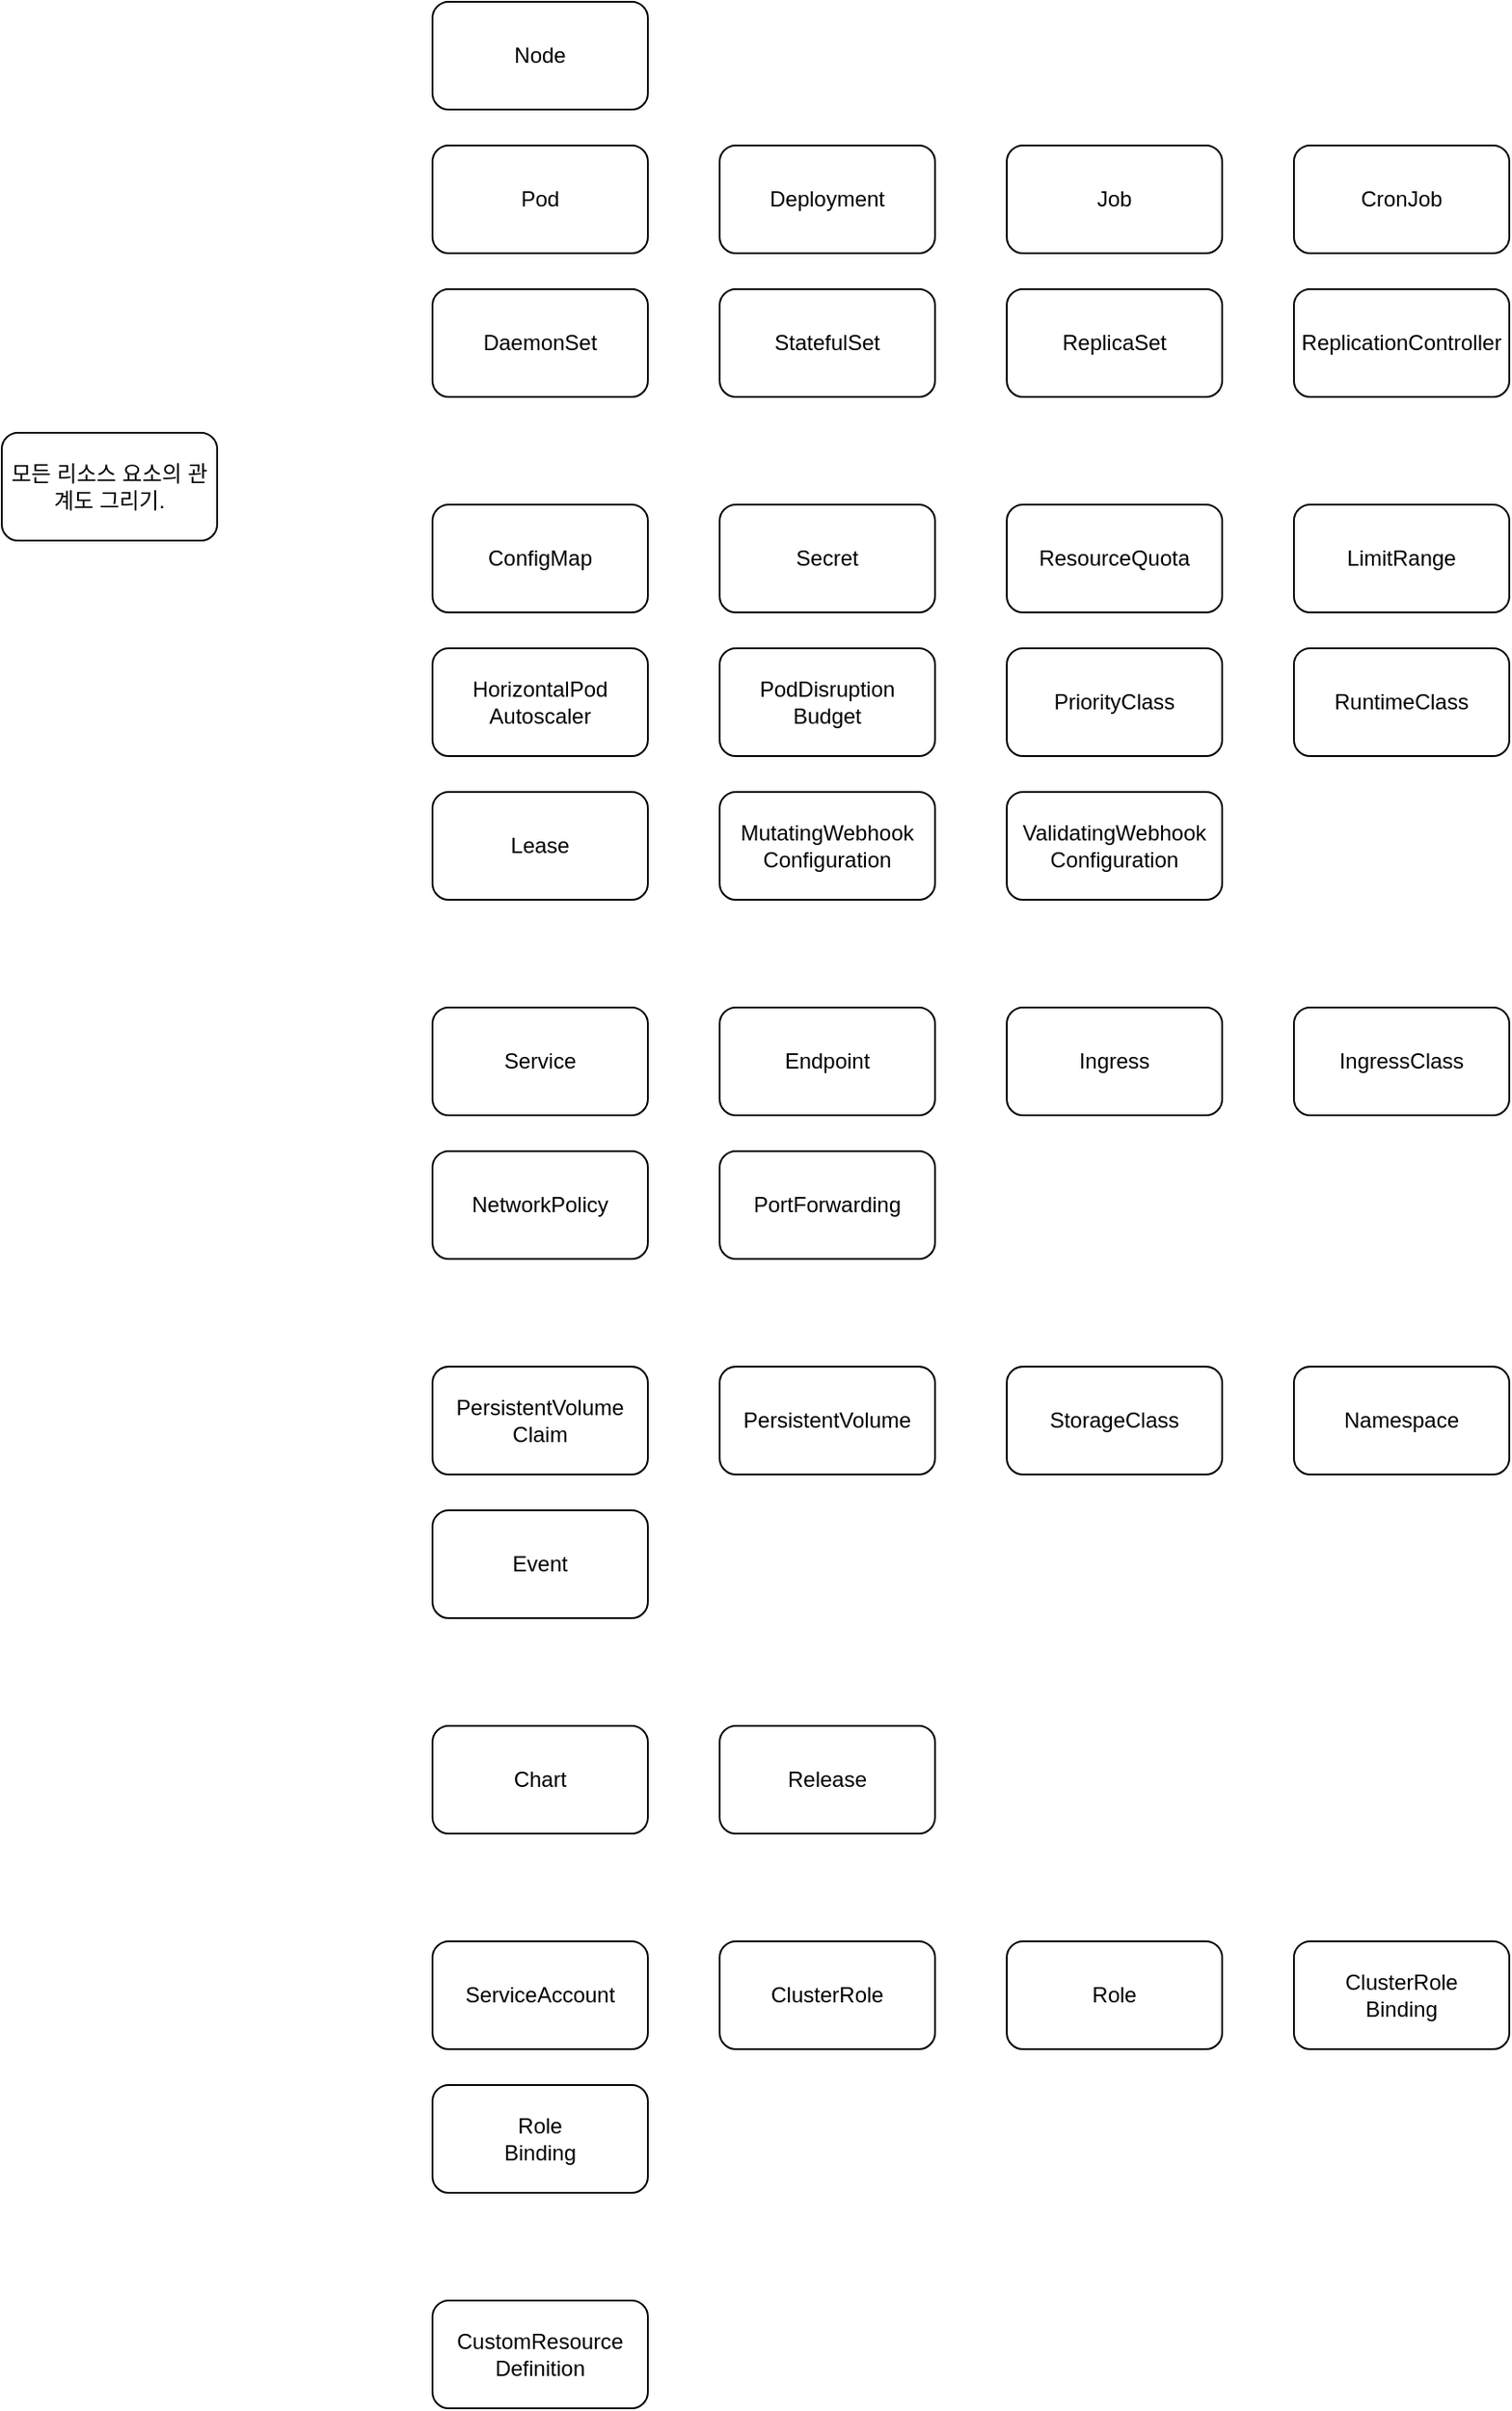 <mxfile version="26.2.4" pages="7">
  <diagram id="9WiNOcA8WRs-ACC8QRTj" name="리소스 맵">
    <mxGraphModel dx="2008" dy="1150" grid="1" gridSize="10" guides="1" tooltips="1" connect="1" arrows="1" fold="1" page="1" pageScale="1" pageWidth="4681" pageHeight="3300" math="0" shadow="0">
      <root>
        <mxCell id="0" />
        <mxCell id="1" parent="0" />
        <mxCell id="Kzo5EqVNm-QoYlaiM_S2-1" value="모든 리소스 요소의 관계도 그리기." style="rounded=1;whiteSpace=wrap;html=1;" parent="1" vertex="1">
          <mxGeometry x="480" y="360" width="120" height="60" as="geometry" />
        </mxCell>
        <mxCell id="Kzo5EqVNm-QoYlaiM_S2-5" value="Node" style="rounded=1;whiteSpace=wrap;html=1;" parent="1" vertex="1">
          <mxGeometry x="720" y="120" width="120" height="60" as="geometry" />
        </mxCell>
        <mxCell id="Kzo5EqVNm-QoYlaiM_S2-7" value="Pod" style="rounded=1;whiteSpace=wrap;html=1;" parent="1" vertex="1">
          <mxGeometry x="720" y="200" width="120" height="60" as="geometry" />
        </mxCell>
        <mxCell id="Kzo5EqVNm-QoYlaiM_S2-8" value="Deployment" style="rounded=1;whiteSpace=wrap;html=1;" parent="1" vertex="1">
          <mxGeometry x="880" y="200" width="120" height="60" as="geometry" />
        </mxCell>
        <mxCell id="Kzo5EqVNm-QoYlaiM_S2-9" value="DaemonSet" style="rounded=1;whiteSpace=wrap;html=1;" parent="1" vertex="1">
          <mxGeometry x="720" y="280" width="120" height="60" as="geometry" />
        </mxCell>
        <mxCell id="Kzo5EqVNm-QoYlaiM_S2-10" value="StatefulSet" style="rounded=1;whiteSpace=wrap;html=1;" parent="1" vertex="1">
          <mxGeometry x="880" y="280" width="120" height="60" as="geometry" />
        </mxCell>
        <mxCell id="Kzo5EqVNm-QoYlaiM_S2-11" value="ReplicaSet" style="rounded=1;whiteSpace=wrap;html=1;" parent="1" vertex="1">
          <mxGeometry x="1040" y="280" width="120" height="60" as="geometry" />
        </mxCell>
        <mxCell id="Kzo5EqVNm-QoYlaiM_S2-12" value="ReplicationController" style="rounded=1;whiteSpace=wrap;html=1;" parent="1" vertex="1">
          <mxGeometry x="1200" y="280" width="120" height="60" as="geometry" />
        </mxCell>
        <mxCell id="Kzo5EqVNm-QoYlaiM_S2-13" value="Job" style="rounded=1;whiteSpace=wrap;html=1;" parent="1" vertex="1">
          <mxGeometry x="1040" y="200" width="120" height="60" as="geometry" />
        </mxCell>
        <mxCell id="Kzo5EqVNm-QoYlaiM_S2-14" value="CronJob" style="rounded=1;whiteSpace=wrap;html=1;" parent="1" vertex="1">
          <mxGeometry x="1200" y="200" width="120" height="60" as="geometry" />
        </mxCell>
        <mxCell id="Kzo5EqVNm-QoYlaiM_S2-15" value="ConfigMap" style="rounded=1;whiteSpace=wrap;html=1;" parent="1" vertex="1">
          <mxGeometry x="720" y="400" width="120" height="60" as="geometry" />
        </mxCell>
        <mxCell id="Kzo5EqVNm-QoYlaiM_S2-16" value="Secret" style="rounded=1;whiteSpace=wrap;html=1;" parent="1" vertex="1">
          <mxGeometry x="880" y="400" width="120" height="60" as="geometry" />
        </mxCell>
        <mxCell id="Kzo5EqVNm-QoYlaiM_S2-17" value="ResourceQuota" style="rounded=1;whiteSpace=wrap;html=1;" parent="1" vertex="1">
          <mxGeometry x="1040" y="400" width="120" height="60" as="geometry" />
        </mxCell>
        <mxCell id="Kzo5EqVNm-QoYlaiM_S2-18" value="LimitRange" style="rounded=1;whiteSpace=wrap;html=1;" parent="1" vertex="1">
          <mxGeometry x="1200" y="400" width="120" height="60" as="geometry" />
        </mxCell>
        <mxCell id="Kzo5EqVNm-QoYlaiM_S2-19" value="&lt;div&gt;HorizontalPod&lt;/div&gt;&lt;div&gt;Autoscaler&lt;/div&gt;" style="rounded=1;whiteSpace=wrap;html=1;" parent="1" vertex="1">
          <mxGeometry x="720" y="480" width="120" height="60" as="geometry" />
        </mxCell>
        <mxCell id="Kzo5EqVNm-QoYlaiM_S2-20" value="&lt;div&gt;PodDisruption&lt;/div&gt;&lt;div&gt;Budget&lt;/div&gt;" style="rounded=1;whiteSpace=wrap;html=1;" parent="1" vertex="1">
          <mxGeometry x="880" y="480" width="120" height="60" as="geometry" />
        </mxCell>
        <mxCell id="Kzo5EqVNm-QoYlaiM_S2-21" value="PriorityClass" style="rounded=1;whiteSpace=wrap;html=1;" parent="1" vertex="1">
          <mxGeometry x="1040" y="480" width="120" height="60" as="geometry" />
        </mxCell>
        <mxCell id="Kzo5EqVNm-QoYlaiM_S2-22" value="RuntimeClass" style="rounded=1;whiteSpace=wrap;html=1;" parent="1" vertex="1">
          <mxGeometry x="1200" y="480" width="120" height="60" as="geometry" />
        </mxCell>
        <mxCell id="Kzo5EqVNm-QoYlaiM_S2-23" value="Lease" style="rounded=1;whiteSpace=wrap;html=1;" parent="1" vertex="1">
          <mxGeometry x="720" y="560" width="120" height="60" as="geometry" />
        </mxCell>
        <mxCell id="Kzo5EqVNm-QoYlaiM_S2-24" value="&lt;div&gt;MutatingWebhook&lt;/div&gt;&lt;div&gt;Configuration&lt;br&gt;&lt;/div&gt;" style="rounded=1;whiteSpace=wrap;html=1;" parent="1" vertex="1">
          <mxGeometry x="880" y="560" width="120" height="60" as="geometry" />
        </mxCell>
        <mxCell id="Kzo5EqVNm-QoYlaiM_S2-25" value="&lt;div&gt;ValidatingWebhook&lt;/div&gt;&lt;div&gt;Configuration&lt;br&gt;&lt;/div&gt;" style="rounded=1;whiteSpace=wrap;html=1;" parent="1" vertex="1">
          <mxGeometry x="1040" y="560" width="120" height="60" as="geometry" />
        </mxCell>
        <mxCell id="Kzo5EqVNm-QoYlaiM_S2-26" value="Service" style="rounded=1;whiteSpace=wrap;html=1;" parent="1" vertex="1">
          <mxGeometry x="720" y="680" width="120" height="60" as="geometry" />
        </mxCell>
        <mxCell id="Kzo5EqVNm-QoYlaiM_S2-27" value="Endpoint" style="rounded=1;whiteSpace=wrap;html=1;" parent="1" vertex="1">
          <mxGeometry x="880" y="680" width="120" height="60" as="geometry" />
        </mxCell>
        <mxCell id="Kzo5EqVNm-QoYlaiM_S2-28" value="Ingress" style="rounded=1;whiteSpace=wrap;html=1;" parent="1" vertex="1">
          <mxGeometry x="1040" y="680" width="120" height="60" as="geometry" />
        </mxCell>
        <mxCell id="Kzo5EqVNm-QoYlaiM_S2-29" value="IngressClass" style="rounded=1;whiteSpace=wrap;html=1;" parent="1" vertex="1">
          <mxGeometry x="1200" y="680" width="120" height="60" as="geometry" />
        </mxCell>
        <mxCell id="Kzo5EqVNm-QoYlaiM_S2-30" value="NetworkPolicy" style="rounded=1;whiteSpace=wrap;html=1;" parent="1" vertex="1">
          <mxGeometry x="720" y="760" width="120" height="60" as="geometry" />
        </mxCell>
        <mxCell id="Kzo5EqVNm-QoYlaiM_S2-31" value="PortForwarding" style="rounded=1;whiteSpace=wrap;html=1;" parent="1" vertex="1">
          <mxGeometry x="880" y="760" width="120" height="60" as="geometry" />
        </mxCell>
        <mxCell id="Kzo5EqVNm-QoYlaiM_S2-32" value="&lt;div&gt;PersistentVolume&lt;/div&gt;&lt;div&gt;Claim&lt;/div&gt;" style="rounded=1;whiteSpace=wrap;html=1;" parent="1" vertex="1">
          <mxGeometry x="720" y="880" width="120" height="60" as="geometry" />
        </mxCell>
        <mxCell id="Kzo5EqVNm-QoYlaiM_S2-33" value="&lt;div&gt;PersistentVolume&lt;/div&gt;" style="rounded=1;whiteSpace=wrap;html=1;" parent="1" vertex="1">
          <mxGeometry x="880" y="880" width="120" height="60" as="geometry" />
        </mxCell>
        <mxCell id="Kzo5EqVNm-QoYlaiM_S2-34" value="StorageClass" style="rounded=1;whiteSpace=wrap;html=1;" parent="1" vertex="1">
          <mxGeometry x="1040" y="880" width="120" height="60" as="geometry" />
        </mxCell>
        <mxCell id="Kzo5EqVNm-QoYlaiM_S2-35" value="Namespace" style="rounded=1;whiteSpace=wrap;html=1;" parent="1" vertex="1">
          <mxGeometry x="1200" y="880" width="120" height="60" as="geometry" />
        </mxCell>
        <mxCell id="Kzo5EqVNm-QoYlaiM_S2-36" value="Event" style="rounded=1;whiteSpace=wrap;html=1;" parent="1" vertex="1">
          <mxGeometry x="720" y="960" width="120" height="60" as="geometry" />
        </mxCell>
        <mxCell id="Kzo5EqVNm-QoYlaiM_S2-37" value="Chart" style="rounded=1;whiteSpace=wrap;html=1;" parent="1" vertex="1">
          <mxGeometry x="720" y="1080" width="120" height="60" as="geometry" />
        </mxCell>
        <mxCell id="Kzo5EqVNm-QoYlaiM_S2-38" value="Release" style="rounded=1;whiteSpace=wrap;html=1;" parent="1" vertex="1">
          <mxGeometry x="880" y="1080" width="120" height="60" as="geometry" />
        </mxCell>
        <mxCell id="Kzo5EqVNm-QoYlaiM_S2-39" value="ServiceAccount" style="rounded=1;whiteSpace=wrap;html=1;" parent="1" vertex="1">
          <mxGeometry x="720" y="1200" width="120" height="60" as="geometry" />
        </mxCell>
        <mxCell id="Kzo5EqVNm-QoYlaiM_S2-40" value="ClusterRole" style="rounded=1;whiteSpace=wrap;html=1;" parent="1" vertex="1">
          <mxGeometry x="880" y="1200" width="120" height="60" as="geometry" />
        </mxCell>
        <mxCell id="Kzo5EqVNm-QoYlaiM_S2-41" value="Role" style="rounded=1;whiteSpace=wrap;html=1;" parent="1" vertex="1">
          <mxGeometry x="1040" y="1200" width="120" height="60" as="geometry" />
        </mxCell>
        <mxCell id="Kzo5EqVNm-QoYlaiM_S2-42" value="&lt;div&gt;ClusterRole&lt;/div&gt;&lt;div&gt;Binding&lt;br&gt;&lt;/div&gt;" style="rounded=1;whiteSpace=wrap;html=1;" parent="1" vertex="1">
          <mxGeometry x="1200" y="1200" width="120" height="60" as="geometry" />
        </mxCell>
        <mxCell id="Kzo5EqVNm-QoYlaiM_S2-43" value="&lt;div&gt;Role&lt;/div&gt;&lt;div&gt;Binding&lt;br&gt;&lt;/div&gt;" style="rounded=1;whiteSpace=wrap;html=1;" parent="1" vertex="1">
          <mxGeometry x="720" y="1280" width="120" height="60" as="geometry" />
        </mxCell>
        <mxCell id="Kzo5EqVNm-QoYlaiM_S2-44" value="&lt;div&gt;CustomResource&lt;/div&gt;&lt;div&gt;Definition&lt;br&gt;&lt;/div&gt;" style="rounded=1;whiteSpace=wrap;html=1;" parent="1" vertex="1">
          <mxGeometry x="720" y="1400" width="120" height="60" as="geometry" />
        </mxCell>
      </root>
    </mxGraphModel>
  </diagram>
  <diagram id="x0eaguAkmw9nb1jd6ma5" name="tools">
    <mxGraphModel dx="2008" dy="1150" grid="1" gridSize="10" guides="1" tooltips="1" connect="1" arrows="1" fold="1" page="1" pageScale="1" pageWidth="4681" pageHeight="3300" math="0" shadow="0">
      <root>
        <mxCell id="0" />
        <mxCell id="1" parent="0" />
        <mxCell id="DrbGijEhrG7CVo1d8D9N-1" value="k8s 관리 대시보드 (IDE)" style="rounded=1;whiteSpace=wrap;html=1;verticalAlign=bottom;fillColor=#f5f5f5;fontColor=#333333;strokeColor=#666666;" parent="1" vertex="1">
          <mxGeometry x="80" y="80" width="540" height="260" as="geometry" />
        </mxCell>
        <mxCell id="DrbGijEhrG7CVo1d8D9N-10" value="" style="rounded=0;whiteSpace=wrap;html=1;dashed=1;" parent="1" vertex="1">
          <mxGeometry x="350" y="120" width="200" height="170" as="geometry" />
        </mxCell>
        <mxCell id="DrbGijEhrG7CVo1d8D9N-9" value="" style="rounded=0;whiteSpace=wrap;html=1;dashed=1;" parent="1" vertex="1">
          <mxGeometry x="140" y="120" width="200" height="170" as="geometry" />
        </mxCell>
        <mxCell id="DrbGijEhrG7CVo1d8D9N-2" value="K9s" style="rounded=1;whiteSpace=wrap;html=1;" parent="1" vertex="1">
          <mxGeometry x="180" y="135" width="120" height="40" as="geometry" />
        </mxCell>
        <mxCell id="DrbGijEhrG7CVo1d8D9N-3" value="Lens" style="rounded=1;whiteSpace=wrap;html=1;" parent="1" vertex="1">
          <mxGeometry x="180" y="185" width="120" height="40" as="geometry" />
        </mxCell>
        <mxCell id="DrbGijEhrG7CVo1d8D9N-4" value="Rancher" style="rounded=1;whiteSpace=wrap;html=1;" parent="1" vertex="1">
          <mxGeometry x="180" y="235" width="120" height="40" as="geometry" />
        </mxCell>
        <mxCell id="DrbGijEhrG7CVo1d8D9N-5" value="Octant" style="rounded=1;whiteSpace=wrap;html=1;" parent="1" vertex="1">
          <mxGeometry x="390" y="135" width="120" height="40" as="geometry" />
        </mxCell>
        <mxCell id="DrbGijEhrG7CVo1d8D9N-6" value="Portainer" style="rounded=1;whiteSpace=wrap;html=1;" parent="1" vertex="1">
          <mxGeometry x="390" y="185" width="120" height="40" as="geometry" />
        </mxCell>
        <mxCell id="DrbGijEhrG7CVo1d8D9N-8" value="&lt;div&gt;Kubernetes&lt;/div&gt;&lt;div&gt;dashboard&lt;br&gt;&lt;/div&gt;" style="rounded=1;whiteSpace=wrap;html=1;" parent="1" vertex="1">
          <mxGeometry x="390" y="235" width="120" height="40" as="geometry" />
        </mxCell>
        <mxCell id="DrbGijEhrG7CVo1d8D9N-21" value="정책 관리" style="rounded=1;whiteSpace=wrap;html=1;verticalAlign=bottom;fillColor=#f5f5f5;fontColor=#333333;strokeColor=#666666;" parent="1" vertex="1">
          <mxGeometry x="680" y="80" width="540" height="260" as="geometry" />
        </mxCell>
        <mxCell id="DrbGijEhrG7CVo1d8D9N-22" value="" style="rounded=0;whiteSpace=wrap;html=1;dashed=1;" parent="1" vertex="1">
          <mxGeometry x="950" y="120" width="200" height="170" as="geometry" />
        </mxCell>
        <mxCell id="DrbGijEhrG7CVo1d8D9N-23" value="" style="rounded=0;whiteSpace=wrap;html=1;dashed=1;" parent="1" vertex="1">
          <mxGeometry x="740" y="120" width="200" height="170" as="geometry" />
        </mxCell>
        <mxCell id="DrbGijEhrG7CVo1d8D9N-24" value="Kyverno" style="rounded=1;whiteSpace=wrap;html=1;" parent="1" vertex="1">
          <mxGeometry x="780" y="135" width="120" height="40" as="geometry" />
        </mxCell>
        <mxCell id="DrbGijEhrG7CVo1d8D9N-25" value="OPA / Gatekeeper" style="rounded=1;whiteSpace=wrap;html=1;" parent="1" vertex="1">
          <mxGeometry x="780" y="185" width="120" height="40" as="geometry" />
        </mxCell>
        <mxCell id="DrbGijEhrG7CVo1d8D9N-26" value="NeuVector" style="rounded=1;whiteSpace=wrap;html=1;" parent="1" vertex="1">
          <mxGeometry x="780" y="235" width="120" height="40" as="geometry" />
        </mxCell>
        <mxCell id="DrbGijEhrG7CVo1d8D9N-27" value="Kube-score" style="rounded=1;whiteSpace=wrap;html=1;" parent="1" vertex="1">
          <mxGeometry x="990" y="135" width="120" height="40" as="geometry" />
        </mxCell>
        <mxCell id="DrbGijEhrG7CVo1d8D9N-28" value="K-Rail" style="rounded=1;whiteSpace=wrap;html=1;" parent="1" vertex="1">
          <mxGeometry x="990" y="185" width="120" height="40" as="geometry" />
        </mxCell>
        <mxCell id="DrbGijEhrG7CVo1d8D9N-29" value="Polaris" style="rounded=1;whiteSpace=wrap;html=1;" parent="1" vertex="1">
          <mxGeometry x="990" y="235" width="120" height="40" as="geometry" />
        </mxCell>
        <mxCell id="DrbGijEhrG7CVo1d8D9N-30" value="서버리스" style="rounded=1;whiteSpace=wrap;html=1;verticalAlign=bottom;fillColor=#f5f5f5;fontColor=#333333;strokeColor=#666666;" parent="1" vertex="1">
          <mxGeometry x="80" y="360" width="540" height="260" as="geometry" />
        </mxCell>
        <mxCell id="DrbGijEhrG7CVo1d8D9N-31" value="" style="rounded=0;whiteSpace=wrap;html=1;dashed=1;" parent="1" vertex="1">
          <mxGeometry x="350" y="400" width="200" height="170" as="geometry" />
        </mxCell>
        <mxCell id="DrbGijEhrG7CVo1d8D9N-32" value="" style="rounded=0;whiteSpace=wrap;html=1;dashed=1;" parent="1" vertex="1">
          <mxGeometry x="140" y="400" width="200" height="170" as="geometry" />
        </mxCell>
        <mxCell id="DrbGijEhrG7CVo1d8D9N-33" value="Knative" style="rounded=1;whiteSpace=wrap;html=1;" parent="1" vertex="1">
          <mxGeometry x="180" y="415" width="120" height="40" as="geometry" />
        </mxCell>
        <mxCell id="DrbGijEhrG7CVo1d8D9N-34" value="???" style="rounded=1;whiteSpace=wrap;html=1;" parent="1" vertex="1">
          <mxGeometry x="180" y="465" width="120" height="40" as="geometry" />
        </mxCell>
        <mxCell id="DrbGijEhrG7CVo1d8D9N-35" value="???" style="rounded=1;whiteSpace=wrap;html=1;" parent="1" vertex="1">
          <mxGeometry x="180" y="515" width="120" height="40" as="geometry" />
        </mxCell>
        <mxCell id="DrbGijEhrG7CVo1d8D9N-36" value="???" style="rounded=1;whiteSpace=wrap;html=1;" parent="1" vertex="1">
          <mxGeometry x="390" y="415" width="120" height="40" as="geometry" />
        </mxCell>
        <mxCell id="DrbGijEhrG7CVo1d8D9N-37" value="???" style="rounded=1;whiteSpace=wrap;html=1;" parent="1" vertex="1">
          <mxGeometry x="390" y="465" width="120" height="40" as="geometry" />
        </mxCell>
        <mxCell id="DrbGijEhrG7CVo1d8D9N-38" value="???" style="rounded=1;whiteSpace=wrap;html=1;" parent="1" vertex="1">
          <mxGeometry x="390" y="515" width="120" height="40" as="geometry" />
        </mxCell>
        <mxCell id="DrbGijEhrG7CVo1d8D9N-39" value="접근 제어 (인증 / 인가)" style="rounded=1;whiteSpace=wrap;html=1;verticalAlign=bottom;fillColor=#f5f5f5;fontColor=#333333;strokeColor=#666666;" parent="1" vertex="1">
          <mxGeometry x="680" y="360" width="540" height="260" as="geometry" />
        </mxCell>
        <mxCell id="DrbGijEhrG7CVo1d8D9N-40" value="" style="rounded=0;whiteSpace=wrap;html=1;dashed=1;" parent="1" vertex="1">
          <mxGeometry x="950" y="400" width="200" height="170" as="geometry" />
        </mxCell>
        <mxCell id="DrbGijEhrG7CVo1d8D9N-41" value="" style="rounded=0;whiteSpace=wrap;html=1;dashed=1;" parent="1" vertex="1">
          <mxGeometry x="740" y="400" width="200" height="170" as="geometry" />
        </mxCell>
        <mxCell id="DrbGijEhrG7CVo1d8D9N-42" value="Keycloak" style="rounded=1;whiteSpace=wrap;html=1;" parent="1" vertex="1">
          <mxGeometry x="780" y="415" width="120" height="40" as="geometry" />
        </mxCell>
        <mxCell id="DrbGijEhrG7CVo1d8D9N-43" value="Dex" style="rounded=1;whiteSpace=wrap;html=1;" parent="1" vertex="1">
          <mxGeometry x="780" y="465" width="120" height="40" as="geometry" />
        </mxCell>
        <mxCell id="DrbGijEhrG7CVo1d8D9N-44" value="oauth2-proxy" style="rounded=1;whiteSpace=wrap;html=1;" parent="1" vertex="1">
          <mxGeometry x="780" y="515" width="120" height="40" as="geometry" />
        </mxCell>
        <mxCell id="DrbGijEhrG7CVo1d8D9N-45" value="???" style="rounded=1;whiteSpace=wrap;html=1;" parent="1" vertex="1">
          <mxGeometry x="990" y="415" width="120" height="40" as="geometry" />
        </mxCell>
        <mxCell id="DrbGijEhrG7CVo1d8D9N-46" value="???" style="rounded=1;whiteSpace=wrap;html=1;" parent="1" vertex="1">
          <mxGeometry x="990" y="465" width="120" height="40" as="geometry" />
        </mxCell>
        <mxCell id="DrbGijEhrG7CVo1d8D9N-47" value="???" style="rounded=1;whiteSpace=wrap;html=1;" parent="1" vertex="1">
          <mxGeometry x="990" y="515" width="120" height="40" as="geometry" />
        </mxCell>
        <mxCell id="DrbGijEhrG7CVo1d8D9N-48" value="API Gateway" style="rounded=1;whiteSpace=wrap;html=1;verticalAlign=bottom;fillColor=#f5f5f5;fontColor=#333333;strokeColor=#666666;" parent="1" vertex="1">
          <mxGeometry x="80" y="640" width="540" height="260" as="geometry" />
        </mxCell>
        <mxCell id="DrbGijEhrG7CVo1d8D9N-49" value="" style="rounded=0;whiteSpace=wrap;html=1;dashed=1;" parent="1" vertex="1">
          <mxGeometry x="350" y="680" width="200" height="170" as="geometry" />
        </mxCell>
        <mxCell id="DrbGijEhrG7CVo1d8D9N-50" value="" style="rounded=0;whiteSpace=wrap;html=1;dashed=1;" parent="1" vertex="1">
          <mxGeometry x="140" y="680" width="200" height="170" as="geometry" />
        </mxCell>
        <mxCell id="DrbGijEhrG7CVo1d8D9N-51" value="Kong" style="rounded=1;whiteSpace=wrap;html=1;" parent="1" vertex="1">
          <mxGeometry x="180" y="695" width="120" height="40" as="geometry" />
        </mxCell>
        <mxCell id="DrbGijEhrG7CVo1d8D9N-52" value="???" style="rounded=1;whiteSpace=wrap;html=1;" parent="1" vertex="1">
          <mxGeometry x="180" y="745" width="120" height="40" as="geometry" />
        </mxCell>
        <mxCell id="DrbGijEhrG7CVo1d8D9N-53" value="???" style="rounded=1;whiteSpace=wrap;html=1;" parent="1" vertex="1">
          <mxGeometry x="180" y="795" width="120" height="40" as="geometry" />
        </mxCell>
        <mxCell id="DrbGijEhrG7CVo1d8D9N-54" value="???" style="rounded=1;whiteSpace=wrap;html=1;" parent="1" vertex="1">
          <mxGeometry x="390" y="695" width="120" height="40" as="geometry" />
        </mxCell>
        <mxCell id="DrbGijEhrG7CVo1d8D9N-55" value="???" style="rounded=1;whiteSpace=wrap;html=1;" parent="1" vertex="1">
          <mxGeometry x="390" y="745" width="120" height="40" as="geometry" />
        </mxCell>
        <mxCell id="DrbGijEhrG7CVo1d8D9N-56" value="???" style="rounded=1;whiteSpace=wrap;html=1;" parent="1" vertex="1">
          <mxGeometry x="390" y="795" width="120" height="40" as="geometry" />
        </mxCell>
      </root>
    </mxGraphModel>
  </diagram>
  <diagram id="p6BHQ99s00-5LfU9aDg9" name="policy">
    <mxGraphModel dx="2008" dy="1150" grid="1" gridSize="10" guides="1" tooltips="1" connect="1" arrows="1" fold="1" page="1" pageScale="1" pageWidth="4681" pageHeight="3300" math="0" shadow="0">
      <root>
        <mxCell id="0" />
        <mxCell id="1" parent="0" />
        <mxCell id="fSZZSS4SiFKnqKFC8Spe-2" value="&lt;div&gt;ResourcQuota&lt;/div&gt;&lt;div&gt;- 자원제한 정책&lt;br&gt;&lt;/div&gt;" style="rounded=0;whiteSpace=wrap;html=1;" parent="1" vertex="1">
          <mxGeometry x="200" y="280" width="120" height="60" as="geometry" />
        </mxCell>
        <mxCell id="fSZZSS4SiFKnqKFC8Spe-3" value="&lt;div&gt;LimitRange&lt;/div&gt;&lt;div&gt;- 오브젝트 단위&lt;br&gt;자원제한 정책&lt;br&gt;&lt;/div&gt;" style="rounded=0;whiteSpace=wrap;html=1;" parent="1" vertex="1">
          <mxGeometry x="360" y="280" width="120" height="60" as="geometry" />
        </mxCell>
        <mxCell id="ccN6cRPvqJCKMk4Lk9yD-1" value="&lt;div&gt;ValidatingWebhook&lt;/div&gt;&lt;div&gt;Configuration&lt;/div&gt;&lt;div&gt;- 오브젝트 유효성 검증&lt;br&gt;&lt;/div&gt;" style="rounded=0;whiteSpace=wrap;html=1;" parent="1" vertex="1">
          <mxGeometry x="200" y="360" width="120" height="60" as="geometry" />
        </mxCell>
        <mxCell id="ccN6cRPvqJCKMk4Lk9yD-2" value="&lt;div&gt;MutatingAdmission&lt;/div&gt;&lt;div&gt;Webhook&lt;br&gt;&lt;/div&gt;&lt;div&gt;- 오브젝트 변경&lt;br&gt;&lt;/div&gt;" style="rounded=0;whiteSpace=wrap;html=1;" parent="1" vertex="1">
          <mxGeometry x="360" y="360" width="120" height="60" as="geometry" />
        </mxCell>
        <mxCell id="vMBVsrnKh8dhXmzO2cDZ-1" value="실무 적용 컨셉" style="rounded=1;whiteSpace=wrap;html=1;" parent="1" vertex="1">
          <mxGeometry x="640" y="280" width="120" height="60" as="geometry" />
        </mxCell>
        <mxCell id="vMBVsrnKh8dhXmzO2cDZ-2" value="&lt;div&gt;중앙집중화된 관리&lt;/div&gt;&lt;div&gt;- 공통정책 강요&lt;br&gt;&lt;/div&gt;" style="rounded=1;whiteSpace=wrap;html=1;" parent="1" vertex="1">
          <mxGeometry x="800" y="280" width="120" height="60" as="geometry" />
        </mxCell>
        <mxCell id="05mSROgdi9J-tI_jI-TI-1" value="&lt;div&gt;GitOps&lt;/div&gt;&lt;div&gt;(ArgoCD)&lt;/div&gt;" style="rounded=1;whiteSpace=wrap;html=1;" parent="1" vertex="1">
          <mxGeometry x="960" y="280" width="120" height="40" as="geometry" />
        </mxCell>
        <mxCell id="05mSROgdi9J-tI_jI-TI-2" value="&lt;div&gt;모니터링&lt;/div&gt;&lt;div&gt;- 사후대응&lt;br&gt;&lt;/div&gt;" style="rounded=1;whiteSpace=wrap;html=1;" parent="1" vertex="1">
          <mxGeometry x="800" y="360" width="120" height="60" as="geometry" />
        </mxCell>
        <mxCell id="05mSROgdi9J-tI_jI-TI-3" value="&lt;div&gt;Grafana&lt;/div&gt;&lt;div&gt;(Prometheus)&lt;/div&gt;" style="rounded=1;whiteSpace=wrap;html=1;" parent="1" vertex="1">
          <mxGeometry x="960" y="330" width="120" height="40" as="geometry" />
        </mxCell>
        <mxCell id="05mSROgdi9J-tI_jI-TI-4" value="시각화 / 손쉬운 사용" style="rounded=1;whiteSpace=wrap;html=1;" parent="1" vertex="1">
          <mxGeometry x="800" y="440" width="120" height="60" as="geometry" />
        </mxCell>
        <mxCell id="05mSROgdi9J-tI_jI-TI-5" value="" style="endArrow=none;html=1;rounded=0;exitX=1;exitY=0.5;exitDx=0;exitDy=0;entryX=0;entryY=0.5;entryDx=0;entryDy=0;" parent="1" source="vMBVsrnKh8dhXmzO2cDZ-1" target="vMBVsrnKh8dhXmzO2cDZ-2" edge="1">
          <mxGeometry width="50" height="50" relative="1" as="geometry">
            <mxPoint x="1000" y="620" as="sourcePoint" />
            <mxPoint x="1050" y="570" as="targetPoint" />
          </mxGeometry>
        </mxCell>
        <mxCell id="05mSROgdi9J-tI_jI-TI-6" value="" style="endArrow=none;html=1;rounded=0;exitX=1;exitY=0.5;exitDx=0;exitDy=0;entryX=0;entryY=0.5;entryDx=0;entryDy=0;" parent="1" source="vMBVsrnKh8dhXmzO2cDZ-1" target="05mSROgdi9J-tI_jI-TI-2" edge="1">
          <mxGeometry width="50" height="50" relative="1" as="geometry">
            <mxPoint x="770" y="320" as="sourcePoint" />
            <mxPoint x="810" y="320" as="targetPoint" />
          </mxGeometry>
        </mxCell>
        <mxCell id="05mSROgdi9J-tI_jI-TI-7" value="" style="endArrow=none;html=1;rounded=0;exitX=1;exitY=0.5;exitDx=0;exitDy=0;entryX=0;entryY=0.5;entryDx=0;entryDy=0;" parent="1" source="vMBVsrnKh8dhXmzO2cDZ-1" target="05mSROgdi9J-tI_jI-TI-4" edge="1">
          <mxGeometry width="50" height="50" relative="1" as="geometry">
            <mxPoint x="770" y="320" as="sourcePoint" />
            <mxPoint x="810" y="440" as="targetPoint" />
          </mxGeometry>
        </mxCell>
        <mxCell id="05mSROgdi9J-tI_jI-TI-8" value="Kyverno" style="rounded=1;whiteSpace=wrap;html=1;" parent="1" vertex="1">
          <mxGeometry x="960" y="380" width="120" height="40" as="geometry" />
        </mxCell>
        <mxCell id="7b8D_ba1FecgUVMOKt8N-2" value="&lt;div&gt;&lt;b&gt;정책적용 사이클&lt;/b&gt;&lt;br&gt;&lt;/div&gt;&lt;div&gt;개발 &amp;gt; 테스트 &amp;gt; 적용 &amp;gt; 모니터링&lt;br&gt;&lt;/div&gt;" style="text;html=1;align=center;verticalAlign=middle;resizable=0;points=[];autosize=1;strokeColor=none;fillColor=none;" parent="1" vertex="1">
          <mxGeometry x="765" y="515" width="190" height="40" as="geometry" />
        </mxCell>
        <mxCell id="qizLvxFRrf7U86Rmz3YI-1" value="정책관리 대상" style="rounded=1;whiteSpace=wrap;html=1;" parent="1" vertex="1">
          <mxGeometry x="640" y="640" width="120" height="60" as="geometry" />
        </mxCell>
        <mxCell id="qizLvxFRrf7U86Rmz3YI-2" value="리소스" style="rounded=1;whiteSpace=wrap;html=1;" parent="1" vertex="1">
          <mxGeometry x="800" y="640" width="120" height="60" as="geometry" />
        </mxCell>
        <mxCell id="qizLvxFRrf7U86Rmz3YI-3" value="컴퓨팅 리소스&lt;br&gt;- cpu, memory" style="rounded=1;whiteSpace=wrap;html=1;" parent="1" vertex="1">
          <mxGeometry x="960" y="640" width="120" height="40" as="geometry" />
        </mxCell>
        <mxCell id="qizLvxFRrf7U86Rmz3YI-4" value="&lt;div&gt;저장소&lt;/div&gt;&lt;div&gt;- storage&lt;br&gt;&lt;/div&gt;" style="rounded=1;whiteSpace=wrap;html=1;" parent="1" vertex="1">
          <mxGeometry x="960" y="690" width="120" height="40" as="geometry" />
        </mxCell>
        <mxCell id="qizLvxFRrf7U86Rmz3YI-5" value="네트워크" style="rounded=1;whiteSpace=wrap;html=1;" parent="1" vertex="1">
          <mxGeometry x="800" y="760" width="120" height="60" as="geometry" />
        </mxCell>
        <mxCell id="qizLvxFRrf7U86Rmz3YI-6" value="&lt;div&gt;트래픽 제어&lt;/div&gt;&lt;div&gt;- 방향제어, 양적제어?&lt;br&gt;&lt;/div&gt;" style="rounded=1;whiteSpace=wrap;html=1;" parent="1" vertex="1">
          <mxGeometry x="960" y="760" width="120" height="40" as="geometry" />
        </mxCell>
        <mxCell id="qizLvxFRrf7U86Rmz3YI-7" value="보안" style="rounded=1;whiteSpace=wrap;html=1;" parent="1" vertex="1">
          <mxGeometry x="800" y="840" width="120" height="60" as="geometry" />
        </mxCell>
        <mxCell id="B0TPcTDD9qaar6QS9I_g-1" value="&lt;div&gt;Admission Control&lt;/div&gt;&lt;div&gt;- RBAC&lt;br&gt;&lt;/div&gt;" style="rounded=1;whiteSpace=wrap;html=1;" parent="1" vertex="1">
          <mxGeometry x="960" y="840" width="120" height="40" as="geometry" />
        </mxCell>
        <mxCell id="B0TPcTDD9qaar6QS9I_g-2" value="" style="endArrow=none;html=1;rounded=0;" parent="1" source="qizLvxFRrf7U86Rmz3YI-1" target="qizLvxFRrf7U86Rmz3YI-2" edge="1">
          <mxGeometry width="50" height="50" relative="1" as="geometry">
            <mxPoint x="770" y="320" as="sourcePoint" />
            <mxPoint x="810" y="320" as="targetPoint" />
          </mxGeometry>
        </mxCell>
        <mxCell id="B0TPcTDD9qaar6QS9I_g-3" value="" style="endArrow=none;html=1;rounded=0;entryX=0;entryY=0.5;entryDx=0;entryDy=0;exitX=1;exitY=0.5;exitDx=0;exitDy=0;" parent="1" source="qizLvxFRrf7U86Rmz3YI-1" target="qizLvxFRrf7U86Rmz3YI-5" edge="1">
          <mxGeometry width="50" height="50" relative="1" as="geometry">
            <mxPoint x="770" y="680" as="sourcePoint" />
            <mxPoint x="810" y="680" as="targetPoint" />
          </mxGeometry>
        </mxCell>
        <mxCell id="B0TPcTDD9qaar6QS9I_g-4" value="" style="endArrow=none;html=1;rounded=0;entryX=0;entryY=0.5;entryDx=0;entryDy=0;exitX=1;exitY=0.5;exitDx=0;exitDy=0;" parent="1" source="qizLvxFRrf7U86Rmz3YI-1" target="qizLvxFRrf7U86Rmz3YI-7" edge="1">
          <mxGeometry width="50" height="50" relative="1" as="geometry">
            <mxPoint x="770" y="680" as="sourcePoint" />
            <mxPoint x="810" y="800" as="targetPoint" />
          </mxGeometry>
        </mxCell>
        <mxCell id="B0TPcTDD9qaar6QS9I_g-5" value="LimitRange" style="rounded=1;whiteSpace=wrap;html=1;" parent="1" vertex="1">
          <mxGeometry x="1120" y="640" width="120" height="40" as="geometry" />
        </mxCell>
        <mxCell id="B0TPcTDD9qaar6QS9I_g-6" value="ResourceQuota" style="rounded=1;whiteSpace=wrap;html=1;" parent="1" vertex="1">
          <mxGeometry x="1120" y="690" width="120" height="40" as="geometry" />
        </mxCell>
        <mxCell id="5xPUlaH6C5Awo5JNb8VG-1" value="Pod" style="shape=hexagon;perimeter=hexagonPerimeter2;whiteSpace=wrap;html=1;fixedSize=1;fillColor=#0050ef;strokeColor=#001DBC;fontColor=#ffffff;fontSize=14;" vertex="1" parent="1">
          <mxGeometry x="1560" y="320" width="90" height="80" as="geometry" />
        </mxCell>
        <mxCell id="5xPUlaH6C5Awo5JNb8VG-2" value="Ingress" style="rounded=0;whiteSpace=wrap;html=1;" vertex="1" parent="1">
          <mxGeometry x="1520" y="345" width="50" height="30" as="geometry" />
        </mxCell>
        <mxCell id="5xPUlaH6C5Awo5JNb8VG-3" value="Egress" style="rounded=0;whiteSpace=wrap;html=1;" vertex="1" parent="1">
          <mxGeometry x="1640" y="345" width="50" height="30" as="geometry" />
        </mxCell>
        <mxCell id="5xPUlaH6C5Awo5JNb8VG-4" value="" style="endArrow=classic;html=1;rounded=0;entryX=0;entryY=0.5;entryDx=0;entryDy=0;" edge="1" parent="1" target="5xPUlaH6C5Awo5JNb8VG-2">
          <mxGeometry width="50" height="50" relative="1" as="geometry">
            <mxPoint x="1440" y="360" as="sourcePoint" />
            <mxPoint x="1460" y="700" as="targetPoint" />
          </mxGeometry>
        </mxCell>
        <mxCell id="5xPUlaH6C5Awo5JNb8VG-5" value="" style="endArrow=classic;html=1;rounded=0;" edge="1" parent="1" source="5xPUlaH6C5Awo5JNb8VG-3">
          <mxGeometry width="50" height="50" relative="1" as="geometry">
            <mxPoint x="1690" y="359" as="sourcePoint" />
            <mxPoint x="1760" y="360" as="targetPoint" />
          </mxGeometry>
        </mxCell>
        <mxCell id="5xPUlaH6C5Awo5JNb8VG-6" value="&lt;div align=&quot;left&quot;&gt;&lt;b&gt;NetworkPolicy&lt;/b&gt;&lt;/div&gt;&lt;div align=&quot;left&quot;&gt;- 트래픽 차단규칙을 정의&lt;/div&gt;" style="text;html=1;align=left;verticalAlign=middle;resizable=0;points=[];autosize=1;strokeColor=none;fillColor=none;" vertex="1" parent="1">
          <mxGeometry x="1520" y="410" width="150" height="40" as="geometry" />
        </mxCell>
      </root>
    </mxGraphModel>
  </diagram>
  <diagram name="security" id="7_t-huLyqTZaK8C2pLEU">
    <mxGraphModel dx="1190" dy="610" grid="0" gridSize="10" guides="1" tooltips="1" connect="1" arrows="1" fold="1" page="1" pageScale="1" pageWidth="4681" pageHeight="3300" math="0" shadow="0">
      <root>
        <mxCell id="0" />
        <mxCell id="1" parent="0" />
        <mxCell id="LIGulVqqEWgQpyWQHzmR-32" value="" style="rounded=0;whiteSpace=wrap;html=1;dashed=1;" parent="1" vertex="1">
          <mxGeometry x="680" y="570" width="300" height="240" as="geometry" />
        </mxCell>
        <mxCell id="LIGulVqqEWgQpyWQHzmR-20" value="" style="edgeStyle=entityRelationEdgeStyle;rounded=0;orthogonalLoop=1;jettySize=auto;html=1;entryX=0;entryY=0.5;entryDx=0;entryDy=0;" parent="1" source="LIGulVqqEWgQpyWQHzmR-1" target="LIGulVqqEWgQpyWQHzmR-6" edge="1">
          <mxGeometry relative="1" as="geometry" />
        </mxCell>
        <mxCell id="LIGulVqqEWgQpyWQHzmR-21" value="" style="edgeStyle=orthogonalEdgeStyle;rounded=0;orthogonalLoop=1;jettySize=auto;html=1;entryX=0;entryY=0.5;entryDx=0;entryDy=0;" parent="1" source="LIGulVqqEWgQpyWQHzmR-1" target="LIGulVqqEWgQpyWQHzmR-5" edge="1">
          <mxGeometry relative="1" as="geometry" />
        </mxCell>
        <mxCell id="LIGulVqqEWgQpyWQHzmR-23" style="edgeStyle=orthogonalEdgeStyle;rounded=0;orthogonalLoop=1;jettySize=auto;html=1;" parent="1" source="LIGulVqqEWgQpyWQHzmR-1" target="LIGulVqqEWgQpyWQHzmR-4" edge="1">
          <mxGeometry relative="1" as="geometry">
            <mxPoint x="460" y="650" as="targetPoint" />
          </mxGeometry>
        </mxCell>
        <mxCell id="LIGulVqqEWgQpyWQHzmR-1" value="접근제어" style="rounded=1;whiteSpace=wrap;html=1;" parent="1" vertex="1">
          <mxGeometry x="300" y="620" width="120" height="60" as="geometry" />
        </mxCell>
        <UserObject label="https://kubernetes.io/ko/docs/concepts/security/controlling-access/" link="https://kubernetes.io/ko/docs/concepts/security/controlling-access/" id="LIGulVqqEWgQpyWQHzmR-3">
          <mxCell style="text;whiteSpace=wrap;" parent="1" vertex="1">
            <mxGeometry x="40" y="40" width="380" height="40" as="geometry" />
          </mxCell>
        </UserObject>
        <mxCell id="LIGulVqqEWgQpyWQHzmR-33" value="" style="edgeStyle=orthogonalEdgeStyle;rounded=0;orthogonalLoop=1;jettySize=auto;html=1;" parent="1" source="LIGulVqqEWgQpyWQHzmR-4" target="LIGulVqqEWgQpyWQHzmR-32" edge="1">
          <mxGeometry relative="1" as="geometry" />
        </mxCell>
        <mxCell id="LIGulVqqEWgQpyWQHzmR-4" value="Authentication" style="rounded=1;whiteSpace=wrap;html=1;" parent="1" vertex="1">
          <mxGeometry x="480" y="620" width="120" height="60" as="geometry" />
        </mxCell>
        <mxCell id="LIGulVqqEWgQpyWQHzmR-5" value="Authorization" style="rounded=1;whiteSpace=wrap;html=1;" parent="1" vertex="1">
          <mxGeometry x="480" y="690" width="120" height="60" as="geometry" />
        </mxCell>
        <mxCell id="LIGulVqqEWgQpyWQHzmR-6" value="&lt;div&gt;Admission&lt;/div&gt;&lt;div&gt;Control&lt;br&gt;&lt;/div&gt;" style="rounded=1;whiteSpace=wrap;html=1;" parent="1" vertex="1">
          <mxGeometry x="480" y="770" width="120" height="60" as="geometry" />
        </mxCell>
        <mxCell id="LIGulVqqEWgQpyWQHzmR-9" value="Authorization&lt;br&gt;Module" style="rounded=1;whiteSpace=wrap;html=1;" parent="1" vertex="1">
          <mxGeometry x="310" y="1010" width="120" height="60" as="geometry" />
        </mxCell>
        <mxCell id="LIGulVqqEWgQpyWQHzmR-10" value="RBAC" style="rounded=1;whiteSpace=wrap;html=1;" parent="1" vertex="1">
          <mxGeometry x="480" y="920" width="120" height="40" as="geometry" />
        </mxCell>
        <mxCell id="LIGulVqqEWgQpyWQHzmR-12" value="ABAC" style="rounded=1;whiteSpace=wrap;html=1;" parent="1" vertex="1">
          <mxGeometry x="480" y="970" width="120" height="40" as="geometry" />
        </mxCell>
        <mxCell id="LIGulVqqEWgQpyWQHzmR-13" value="Webhook" style="rounded=1;whiteSpace=wrap;html=1;" parent="1" vertex="1">
          <mxGeometry x="480" y="1020" width="120" height="40" as="geometry" />
        </mxCell>
        <mxCell id="LIGulVqqEWgQpyWQHzmR-14" value="Node" style="rounded=1;whiteSpace=wrap;html=1;" parent="1" vertex="1">
          <mxGeometry x="480" y="1070" width="120" height="40" as="geometry" />
        </mxCell>
        <mxCell id="LIGulVqqEWgQpyWQHzmR-15" value="&lt;div&gt;Authorization 정책은 적용후 테스트까지 간단히 확인해야하지 않을까?&lt;/div&gt;&lt;div&gt;ex) kubectl auth can-i create deployments --namespace dev&lt;br&gt;&lt;/div&gt;" style="text;html=1;align=center;verticalAlign=middle;resizable=0;points=[];autosize=1;strokeColor=none;fillColor=none;" parent="1" vertex="1">
          <mxGeometry x="300" y="1140" width="370" height="40" as="geometry" />
        </mxCell>
        <mxCell id="LIGulVqqEWgQpyWQHzmR-16" value="" style="shape=image;verticalLabelPosition=bottom;labelBackgroundColor=default;verticalAlign=top;imageAspect=0;image=https://kubernetes.io/images/docs/admin/access-control-overview.svg;" parent="1" vertex="1">
          <mxGeometry x="40" y="80" width="795" height="480" as="geometry" />
        </mxCell>
        <mxCell id="LIGulVqqEWgQpyWQHzmR-19" value="ServiceAccount" style="rounded=1;whiteSpace=wrap;html=1;" parent="1" vertex="1">
          <mxGeometry x="110" y="620" width="120" height="60" as="geometry" />
        </mxCell>
        <mxCell id="LIGulVqqEWgQpyWQHzmR-24" value="X.509" style="rounded=1;whiteSpace=wrap;html=1;" parent="1" vertex="1">
          <mxGeometry x="700" y="590" width="120" height="40" as="geometry" />
        </mxCell>
        <mxCell id="LIGulVqqEWgQpyWQHzmR-25" value="Static token file" style="rounded=1;whiteSpace=wrap;html=1;" parent="1" vertex="1">
          <mxGeometry x="700" y="640" width="120" height="40" as="geometry" />
        </mxCell>
        <mxCell id="LIGulVqqEWgQpyWQHzmR-26" value="Bootstrap token" style="rounded=1;whiteSpace=wrap;html=1;" parent="1" vertex="1">
          <mxGeometry x="700" y="690" width="120" height="40" as="geometry" />
        </mxCell>
        <mxCell id="LIGulVqqEWgQpyWQHzmR-27" value="ServiceAccount&lt;br&gt;Secret token" style="rounded=1;whiteSpace=wrap;html=1;" parent="1" vertex="1">
          <mxGeometry x="700" y="740" width="120" height="40" as="geometry" />
        </mxCell>
        <mxCell id="LIGulVqqEWgQpyWQHzmR-28" value="TokenRequest&lt;br&gt;API token" style="rounded=1;whiteSpace=wrap;html=1;" parent="1" vertex="1">
          <mxGeometry x="835" y="590" width="120" height="40" as="geometry" />
        </mxCell>
        <mxCell id="LIGulVqqEWgQpyWQHzmR-29" value="OIDC" style="rounded=1;whiteSpace=wrap;html=1;" parent="1" vertex="1">
          <mxGeometry x="835" y="640" width="120" height="40" as="geometry" />
        </mxCell>
        <mxCell id="LIGulVqqEWgQpyWQHzmR-30" value="Webhook" style="rounded=1;whiteSpace=wrap;html=1;" parent="1" vertex="1">
          <mxGeometry x="835" y="690" width="120" height="40" as="geometry" />
        </mxCell>
        <mxCell id="LIGulVqqEWgQpyWQHzmR-31" value="Authenticating Proxy" style="rounded=1;whiteSpace=wrap;html=1;" parent="1" vertex="1">
          <mxGeometry x="835" y="740" width="120" height="40" as="geometry" />
        </mxCell>
        <mxCell id="B2Of7_pN1hJuL7Fj2rwn-1" value="Authenticating Proxy" style="rounded=1;whiteSpace=wrap;html=1;" vertex="1" parent="1">
          <mxGeometry x="1040" y="440" width="120" height="40" as="geometry" />
        </mxCell>
        <mxCell id="B2Of7_pN1hJuL7Fj2rwn-2" value="Proxy&amp;nbsp;&lt;span style=&quot;background-color: transparent; color: light-dark(rgb(0, 0, 0), rgb(255, 255, 255));&quot;&gt;(APISIX)&lt;/span&gt;" style="rounded=1;whiteSpace=wrap;html=1;verticalAlign=bottom;" vertex="1" parent="1">
          <mxGeometry x="1280" y="720" width="120" height="80" as="geometry" />
        </mxCell>
        <mxCell id="B2Of7_pN1hJuL7Fj2rwn-3" value="OIDC Server&lt;div&gt;(Keycloak)&lt;/div&gt;" style="rounded=1;whiteSpace=wrap;html=1;" vertex="1" parent="1">
          <mxGeometry x="1280" y="560" width="120" height="80" as="geometry" />
        </mxCell>
        <mxCell id="B2Of7_pN1hJuL7Fj2rwn-4" value="kube-apiserver" style="rounded=1;whiteSpace=wrap;html=1;verticalAlign=bottom;" vertex="1" parent="1">
          <mxGeometry x="1560" y="720" width="120" height="80" as="geometry" />
        </mxCell>
        <mxCell id="B2Of7_pN1hJuL7Fj2rwn-5" value="User" style="rounded=1;whiteSpace=wrap;html=1;" vertex="1" parent="1">
          <mxGeometry x="1040" y="720" width="120" height="80" as="geometry" />
        </mxCell>
        <mxCell id="B2Of7_pN1hJuL7Fj2rwn-6" value="" style="endArrow=classic;html=1;rounded=0;entryX=0;entryY=0.25;entryDx=0;entryDy=0;exitX=0.25;exitY=0;exitDx=0;exitDy=0;" edge="1" parent="1" source="B2Of7_pN1hJuL7Fj2rwn-5" target="B2Of7_pN1hJuL7Fj2rwn-3">
          <mxGeometry width="50" height="50" relative="1" as="geometry">
            <mxPoint x="1200" y="860" as="sourcePoint" />
            <mxPoint x="1250" y="810" as="targetPoint" />
          </mxGeometry>
        </mxCell>
        <mxCell id="B2Of7_pN1hJuL7Fj2rwn-11" value="1. 인증요청" style="edgeLabel;html=1;align=center;verticalAlign=middle;resizable=0;points=[];" vertex="1" connectable="0" parent="B2Of7_pN1hJuL7Fj2rwn-6">
          <mxGeometry x="-0.511" y="3" relative="1" as="geometry">
            <mxPoint as="offset" />
          </mxGeometry>
        </mxCell>
        <mxCell id="B2Of7_pN1hJuL7Fj2rwn-8" value="" style="endArrow=classic;html=1;rounded=0;entryX=0.75;entryY=0;entryDx=0;entryDy=0;exitX=0;exitY=0.75;exitDx=0;exitDy=0;" edge="1" parent="1" source="B2Of7_pN1hJuL7Fj2rwn-3" target="B2Of7_pN1hJuL7Fj2rwn-5">
          <mxGeometry width="50" height="50" relative="1" as="geometry">
            <mxPoint x="1270" y="650" as="sourcePoint" />
            <mxPoint x="1270" y="720" as="targetPoint" />
          </mxGeometry>
        </mxCell>
        <mxCell id="B2Of7_pN1hJuL7Fj2rwn-12" value="2. Token 응답" style="edgeLabel;html=1;align=center;verticalAlign=middle;resizable=0;points=[];" vertex="1" connectable="0" parent="B2Of7_pN1hJuL7Fj2rwn-8">
          <mxGeometry x="-0.456" y="1" relative="1" as="geometry">
            <mxPoint as="offset" />
          </mxGeometry>
        </mxCell>
        <mxCell id="B2Of7_pN1hJuL7Fj2rwn-13" value="&lt;div&gt;3. 리소스 요청&lt;/div&gt;/w Token" style="endArrow=classic;html=1;rounded=0;exitX=1;exitY=0.25;exitDx=0;exitDy=0;entryX=0;entryY=0.25;entryDx=0;entryDy=0;fontStyle=1" edge="1" parent="1" source="B2Of7_pN1hJuL7Fj2rwn-5" target="B2Of7_pN1hJuL7Fj2rwn-2">
          <mxGeometry width="50" height="50" relative="1" as="geometry">
            <mxPoint x="1550" y="950" as="sourcePoint" />
            <mxPoint x="1600" y="900" as="targetPoint" />
            <mxPoint as="offset" />
          </mxGeometry>
        </mxCell>
        <mxCell id="B2Of7_pN1hJuL7Fj2rwn-15" value="&lt;div&gt;5. 리소스 요청&lt;/div&gt;/w X-Remote-*" style="endArrow=classic;html=1;rounded=0;exitX=1;exitY=0.25;exitDx=0;exitDy=0;entryX=0;entryY=0.25;entryDx=0;entryDy=0;fontStyle=1" edge="1" parent="1" source="B2Of7_pN1hJuL7Fj2rwn-2" target="B2Of7_pN1hJuL7Fj2rwn-4">
          <mxGeometry width="50" height="50" relative="1" as="geometry">
            <mxPoint x="1170" y="735" as="sourcePoint" />
            <mxPoint x="1250" y="735" as="targetPoint" />
            <mxPoint as="offset" />
          </mxGeometry>
        </mxCell>
        <mxCell id="B2Of7_pN1hJuL7Fj2rwn-17" value="&lt;div&gt;6. 리소스 응답&lt;/div&gt;" style="endArrow=classic;html=1;rounded=0;exitX=0;exitY=0.75;exitDx=0;exitDy=0;entryX=1;entryY=0.75;entryDx=0;entryDy=0;" edge="1" parent="1" source="B2Of7_pN1hJuL7Fj2rwn-4" target="B2Of7_pN1hJuL7Fj2rwn-2">
          <mxGeometry width="50" height="50" relative="1" as="geometry">
            <mxPoint x="1490" y="745" as="sourcePoint" />
            <mxPoint x="1370" y="745" as="targetPoint" />
            <mxPoint as="offset" />
          </mxGeometry>
        </mxCell>
        <mxCell id="B2Of7_pN1hJuL7Fj2rwn-18" value="&lt;div&gt;7. 리소스 응답&lt;/div&gt;" style="endArrow=classic;html=1;rounded=0;exitX=0;exitY=0.75;exitDx=0;exitDy=0;entryX=1;entryY=0.75;entryDx=0;entryDy=0;" edge="1" parent="1" source="B2Of7_pN1hJuL7Fj2rwn-2" target="B2Of7_pN1hJuL7Fj2rwn-5">
          <mxGeometry width="50" height="50" relative="1" as="geometry">
            <mxPoint x="1490" y="775" as="sourcePoint" />
            <mxPoint x="1370" y="775" as="targetPoint" />
            <mxPoint as="offset" />
          </mxGeometry>
        </mxCell>
        <mxCell id="B2Of7_pN1hJuL7Fj2rwn-19" value="openid-connect" style="rounded=0;whiteSpace=wrap;html=1;fillColor=#76608a;fontColor=#ffffff;strokeColor=#432D57;" vertex="1" parent="1">
          <mxGeometry x="1290" y="710" width="100" height="20" as="geometry" />
        </mxCell>
        <mxCell id="B2Of7_pN1hJuL7Fj2rwn-20" value="serverless" style="rounded=0;whiteSpace=wrap;html=1;fillColor=#76608a;fontColor=#ffffff;strokeColor=#432D57;" vertex="1" parent="1">
          <mxGeometry x="1290" y="730" width="100" height="20" as="geometry" />
        </mxCell>
        <mxCell id="B2Of7_pN1hJuL7Fj2rwn-21" value="&lt;div&gt;4. Token 검증,&lt;/div&gt;&lt;div&gt;사용자 정보 획득&lt;/div&gt;" style="endArrow=classic;html=1;rounded=0;exitX=0.5;exitY=0;exitDx=0;exitDy=0;entryX=0.5;entryY=1;entryDx=0;entryDy=0;" edge="1" parent="1" source="B2Of7_pN1hJuL7Fj2rwn-19" target="B2Of7_pN1hJuL7Fj2rwn-3">
          <mxGeometry x="0.006" width="50" height="50" relative="1" as="geometry">
            <mxPoint x="1410" y="750" as="sourcePoint" />
            <mxPoint x="1570" y="750" as="targetPoint" />
            <mxPoint as="offset" />
          </mxGeometry>
        </mxCell>
        <mxCell id="B2Of7_pN1hJuL7Fj2rwn-23" value="client-ca" style="rounded=0;whiteSpace=wrap;html=1;fillColor=#f0a30a;fontColor=#000000;strokeColor=#BD7000;" vertex="1" parent="1">
          <mxGeometry x="1290" y="750" width="100" height="20" as="geometry" />
        </mxCell>
        <mxCell id="B2Of7_pN1hJuL7Fj2rwn-24" value="request-header-ca" style="rounded=0;whiteSpace=wrap;html=1;fillColor=#f0a30a;fontColor=#000000;strokeColor=#BD7000;fontSize=11;" vertex="1" parent="1">
          <mxGeometry x="1570" y="750" width="100" height="20" as="geometry" />
        </mxCell>
        <mxCell id="B2Of7_pN1hJuL7Fj2rwn-25" value="인증서 확인" style="endArrow=classic;startArrow=classic;html=1;rounded=0;exitX=1;exitY=0.5;exitDx=0;exitDy=0;entryX=0;entryY=0.5;entryDx=0;entryDy=0;dashed=1;dashPattern=1 4;fillColor=#f0a30a;strokeColor=#BD7000;fontColor=#CC6600;" edge="1" parent="1" source="B2Of7_pN1hJuL7Fj2rwn-23" target="B2Of7_pN1hJuL7Fj2rwn-24">
          <mxGeometry width="50" height="50" relative="1" as="geometry">
            <mxPoint x="1540" y="900" as="sourcePoint" />
            <mxPoint x="1590" y="850" as="targetPoint" />
            <mxPoint as="offset" />
          </mxGeometry>
        </mxCell>
        <mxCell id="B2Of7_pN1hJuL7Fj2rwn-26" value="Role/RoleBinding" style="rounded=0;whiteSpace=wrap;html=1;fillColor=#0050ef;fontColor=#ffffff;strokeColor=#001DBC;" vertex="1" parent="1">
          <mxGeometry x="1570" y="730" width="100" height="20" as="geometry" />
        </mxCell>
      </root>
    </mxGraphModel>
  </diagram>
  <diagram id="cMKC0nH7vpt1TWS342Xr" name="keycloak">
    <mxGraphModel dx="2008" dy="1150" grid="1" gridSize="10" guides="1" tooltips="1" connect="1" arrows="1" fold="1" page="1" pageScale="1" pageWidth="4681" pageHeight="3300" math="0" shadow="0">
      <root>
        <mxCell id="0" />
        <mxCell id="1" parent="0" />
        <mxCell id="FSmriMENM6PbeIBhXOjM-1" value="Keycloak" style="rounded=1;whiteSpace=wrap;html=1;" parent="1" vertex="1">
          <mxGeometry x="200" y="280" width="120" height="60" as="geometry" />
        </mxCell>
        <mxCell id="FSmriMENM6PbeIBhXOjM-2" value="realm" style="rounded=1;whiteSpace=wrap;html=1;" parent="1" vertex="1">
          <mxGeometry x="380" y="280" width="120" height="60" as="geometry" />
        </mxCell>
        <mxCell id="FSmriMENM6PbeIBhXOjM-3" value="user" style="rounded=1;whiteSpace=wrap;html=1;" parent="1" vertex="1">
          <mxGeometry x="540" y="280" width="120" height="40" as="geometry" />
        </mxCell>
        <mxCell id="FSmriMENM6PbeIBhXOjM-4" value="group" style="rounded=1;whiteSpace=wrap;html=1;" parent="1" vertex="1">
          <mxGeometry x="540" y="330" width="120" height="40" as="geometry" />
        </mxCell>
        <mxCell id="FSmriMENM6PbeIBhXOjM-5" value="client" style="rounded=1;whiteSpace=wrap;html=1;" parent="1" vertex="1">
          <mxGeometry x="540" y="380" width="120" height="40" as="geometry" />
        </mxCell>
        <mxCell id="FSmriMENM6PbeIBhXOjM-6" value="role" style="rounded=1;whiteSpace=wrap;html=1;" parent="1" vertex="1">
          <mxGeometry x="540" y="430" width="120" height="40" as="geometry" />
        </mxCell>
        <mxCell id="FSmriMENM6PbeIBhXOjM-7" value="" style="endArrow=none;html=1;rounded=0;" parent="1" source="FSmriMENM6PbeIBhXOjM-1" target="FSmriMENM6PbeIBhXOjM-2" edge="1">
          <mxGeometry width="50" height="50" relative="1" as="geometry">
            <mxPoint x="820" y="290" as="sourcePoint" />
            <mxPoint x="870" y="240" as="targetPoint" />
          </mxGeometry>
        </mxCell>
        <mxCell id="FSmriMENM6PbeIBhXOjM-8" value="" style="endArrow=none;html=1;rounded=0;" parent="1" source="FSmriMENM6PbeIBhXOjM-2" target="FSmriMENM6PbeIBhXOjM-3" edge="1">
          <mxGeometry width="50" height="50" relative="1" as="geometry">
            <mxPoint x="330" y="320" as="sourcePoint" />
            <mxPoint x="390" y="320" as="targetPoint" />
          </mxGeometry>
        </mxCell>
        <mxCell id="FSmriMENM6PbeIBhXOjM-9" value="" style="endArrow=none;html=1;rounded=0;entryX=0;entryY=0.5;entryDx=0;entryDy=0;exitX=1;exitY=0.5;exitDx=0;exitDy=0;" parent="1" source="FSmriMENM6PbeIBhXOjM-2" target="FSmriMENM6PbeIBhXOjM-6" edge="1">
          <mxGeometry width="50" height="50" relative="1" as="geometry">
            <mxPoint x="510" y="316" as="sourcePoint" />
            <mxPoint x="550" y="314" as="targetPoint" />
          </mxGeometry>
        </mxCell>
        <mxCell id="FSmriMENM6PbeIBhXOjM-10" value="" style="endArrow=none;html=1;rounded=0;entryX=0;entryY=0.5;entryDx=0;entryDy=0;exitX=1;exitY=0.5;exitDx=0;exitDy=0;" parent="1" source="FSmriMENM6PbeIBhXOjM-2" target="FSmriMENM6PbeIBhXOjM-5" edge="1">
          <mxGeometry width="50" height="50" relative="1" as="geometry">
            <mxPoint x="510" y="320" as="sourcePoint" />
            <mxPoint x="550" y="460" as="targetPoint" />
          </mxGeometry>
        </mxCell>
        <mxCell id="FSmriMENM6PbeIBhXOjM-11" value="" style="endArrow=none;html=1;rounded=0;entryX=0;entryY=0.5;entryDx=0;entryDy=0;exitX=1;exitY=0.5;exitDx=0;exitDy=0;" parent="1" source="FSmriMENM6PbeIBhXOjM-2" target="FSmriMENM6PbeIBhXOjM-4" edge="1">
          <mxGeometry width="50" height="50" relative="1" as="geometry">
            <mxPoint x="510" y="320" as="sourcePoint" />
            <mxPoint x="550" y="410" as="targetPoint" />
          </mxGeometry>
        </mxCell>
        <mxCell id="kB795FyLX_QJA5QfaR7X-1" value="Theme" style="rounded=1;whiteSpace=wrap;html=1;" parent="1" vertex="1">
          <mxGeometry x="380" y="510" width="120" height="60" as="geometry" />
        </mxCell>
        <mxCell id="kB795FyLX_QJA5QfaR7X-2" value="Types" style="rounded=1;whiteSpace=wrap;html=1;" parent="1" vertex="1">
          <mxGeometry x="540" y="510" width="120" height="60" as="geometry" />
        </mxCell>
        <mxCell id="kB795FyLX_QJA5QfaR7X-3" value="Account" style="rounded=1;whiteSpace=wrap;html=1;" parent="1" vertex="1">
          <mxGeometry x="700" y="510" width="120" height="40" as="geometry" />
        </mxCell>
        <mxCell id="kB795FyLX_QJA5QfaR7X-4" value="Email" style="rounded=1;whiteSpace=wrap;html=1;" parent="1" vertex="1">
          <mxGeometry x="700" y="560" width="120" height="40" as="geometry" />
        </mxCell>
        <mxCell id="kB795FyLX_QJA5QfaR7X-5" value="Login" style="rounded=1;whiteSpace=wrap;html=1;" parent="1" vertex="1">
          <mxGeometry x="700" y="610" width="120" height="40" as="geometry" />
        </mxCell>
        <mxCell id="kB795FyLX_QJA5QfaR7X-6" value="Welcome" style="rounded=1;whiteSpace=wrap;html=1;" parent="1" vertex="1">
          <mxGeometry x="700" y="660" width="120" height="40" as="geometry" />
        </mxCell>
        <mxCell id="kB795FyLX_QJA5QfaR7X-7" value="" style="endArrow=none;html=1;rounded=0;entryX=0;entryY=0.5;entryDx=0;entryDy=0;exitX=1;exitY=0.5;exitDx=0;exitDy=0;" parent="1" source="kB795FyLX_QJA5QfaR7X-2" target="kB795FyLX_QJA5QfaR7X-4" edge="1">
          <mxGeometry width="50" height="50" relative="1" as="geometry">
            <mxPoint x="670" y="590" as="sourcePoint" />
            <mxPoint x="720" y="540" as="targetPoint" />
          </mxGeometry>
        </mxCell>
        <mxCell id="kB795FyLX_QJA5QfaR7X-8" value="" style="endArrow=none;html=1;rounded=0;" parent="1" source="kB795FyLX_QJA5QfaR7X-2" target="kB795FyLX_QJA5QfaR7X-3" edge="1">
          <mxGeometry width="50" height="50" relative="1" as="geometry">
            <mxPoint x="670" y="590" as="sourcePoint" />
            <mxPoint x="720" y="540" as="targetPoint" />
          </mxGeometry>
        </mxCell>
        <mxCell id="kB795FyLX_QJA5QfaR7X-9" value="" style="endArrow=none;html=1;rounded=0;entryX=0;entryY=0.5;entryDx=0;entryDy=0;exitX=1;exitY=0.5;exitDx=0;exitDy=0;" parent="1" source="kB795FyLX_QJA5QfaR7X-2" target="kB795FyLX_QJA5QfaR7X-5" edge="1">
          <mxGeometry width="50" height="50" relative="1" as="geometry">
            <mxPoint x="670" y="550" as="sourcePoint" />
            <mxPoint x="710" y="590" as="targetPoint" />
          </mxGeometry>
        </mxCell>
        <mxCell id="kB795FyLX_QJA5QfaR7X-10" value="" style="endArrow=none;html=1;rounded=0;entryX=0;entryY=0.5;entryDx=0;entryDy=0;exitX=1;exitY=0.5;exitDx=0;exitDy=0;" parent="1" source="kB795FyLX_QJA5QfaR7X-2" target="kB795FyLX_QJA5QfaR7X-6" edge="1">
          <mxGeometry width="50" height="50" relative="1" as="geometry">
            <mxPoint x="670" y="550" as="sourcePoint" />
            <mxPoint x="710" y="640" as="targetPoint" />
          </mxGeometry>
        </mxCell>
        <mxCell id="kB795FyLX_QJA5QfaR7X-11" value="" style="endArrow=none;html=1;rounded=0;exitX=1;exitY=0.5;exitDx=0;exitDy=0;entryX=0;entryY=0.5;entryDx=0;entryDy=0;" parent="1" source="kB795FyLX_QJA5QfaR7X-1" target="kB795FyLX_QJA5QfaR7X-2" edge="1">
          <mxGeometry width="50" height="50" relative="1" as="geometry">
            <mxPoint x="670" y="546" as="sourcePoint" />
            <mxPoint x="710" y="544" as="targetPoint" />
          </mxGeometry>
        </mxCell>
        <mxCell id="K7_Nw-tqBFafM3pcxWiJ-1" value="RBAC" style="rounded=1;whiteSpace=wrap;html=1;" vertex="1" parent="1">
          <mxGeometry x="380" y="810" width="120" height="60" as="geometry" />
        </mxCell>
        <mxCell id="K7_Nw-tqBFafM3pcxWiJ-3" value="realm role" style="rounded=1;whiteSpace=wrap;html=1;" vertex="1" parent="1">
          <mxGeometry x="590" y="810" width="120" height="40" as="geometry" />
        </mxCell>
        <mxCell id="K7_Nw-tqBFafM3pcxWiJ-4" value="client role" style="rounded=1;whiteSpace=wrap;html=1;" vertex="1" parent="1">
          <mxGeometry x="590" y="870" width="120" height="40" as="geometry" />
        </mxCell>
      </root>
    </mxGraphModel>
  </diagram>
  <diagram id="BHDiWA3tlvd-tb6uMJ74" name="아키텍처">
    <mxGraphModel dx="2008" dy="1150" grid="1" gridSize="10" guides="1" tooltips="1" connect="1" arrows="1" fold="1" page="1" pageScale="1" pageWidth="4681" pageHeight="3300" math="0" shadow="0">
      <root>
        <mxCell id="0" />
        <mxCell id="1" parent="0" />
        <mxCell id="SOvPEq--zAGtErAFgRft-6" value="k8s" style="whiteSpace=wrap;html=1;align=left;verticalAlign=top;" vertex="1" parent="1">
          <mxGeometry x="200" y="840" width="320" height="250" as="geometry" />
        </mxCell>
        <mxCell id="SOvPEq--zAGtErAFgRft-2" value="kube-apiserver" style="rounded=1;whiteSpace=wrap;html=1;" vertex="1" parent="1">
          <mxGeometry x="280" y="1030" width="120" height="40" as="geometry" />
        </mxCell>
        <mxCell id="SOvPEq--zAGtErAFgRft-3" value="&lt;div&gt;주요 키워드?&lt;/div&gt;&lt;div&gt;&lt;br&gt;&lt;/div&gt;&lt;div&gt;&lt;b&gt;???&lt;/b&gt;&lt;/div&gt;&lt;div&gt;인증/인가/접근제어&lt;/div&gt;&lt;div&gt;정책&lt;/div&gt;&lt;div&gt;서비스 메시&lt;/div&gt;&lt;div&gt;CNI: network&lt;/div&gt;&lt;div&gt;CRI: Harbor, Distribution, &lt;br&gt;&lt;/div&gt;&lt;div&gt;CSI&lt;/div&gt;&lt;div&gt;&lt;br&gt;&lt;/div&gt;&lt;div&gt;&lt;b&gt;통합관리&lt;/b&gt;&lt;/div&gt;&lt;div&gt;GitOps&lt;/div&gt;&lt;div&gt;&lt;br&gt;&lt;/div&gt;&lt;div&gt;&lt;br&gt;&lt;/div&gt;&lt;div&gt;&lt;br&gt;&lt;/div&gt;&lt;div&gt;&lt;br&gt;&lt;/div&gt;" style="whiteSpace=wrap;html=1;align=left;verticalAlign=top;" vertex="1" parent="1">
          <mxGeometry x="480" y="80" width="360" height="290" as="geometry" />
        </mxCell>
        <mxCell id="SOvPEq--zAGtErAFgRft-4" value="&lt;div&gt;Security&lt;/div&gt;&lt;div&gt;&lt;br&gt;&lt;/div&gt;&lt;div&gt;인증/인가&lt;/div&gt;&lt;div&gt;keycloak&lt;/div&gt;&lt;div&gt;dex&lt;/div&gt;&lt;div&gt;&lt;br&gt;&lt;/div&gt;&lt;div&gt;정책&lt;/div&gt;&lt;div&gt;kyverno&lt;/div&gt;&lt;div&gt;&lt;br&gt;&lt;/div&gt;&lt;div&gt;보안&lt;/div&gt;&lt;div&gt;&lt;br&gt;&lt;/div&gt;&lt;div&gt;키관리&lt;/div&gt;&lt;div&gt;&lt;br&gt;&lt;/div&gt;" style="whiteSpace=wrap;html=1;align=left;verticalAlign=top;" vertex="1" parent="1">
          <mxGeometry x="180" y="400" width="360" height="290" as="geometry" />
        </mxCell>
        <mxCell id="SOvPEq--zAGtErAFgRft-5" value="&lt;div&gt;Network&lt;/div&gt;&lt;div&gt;&lt;br&gt;&lt;/div&gt;&lt;div&gt;&lt;b&gt;driver&lt;/b&gt;&lt;/div&gt;&lt;div&gt;nfs&lt;/div&gt;&lt;div&gt;block&lt;/div&gt;&lt;div&gt;object&lt;/div&gt;&lt;div&gt;&lt;br&gt;&lt;/div&gt;&lt;div&gt;&lt;b&gt;cni&lt;/b&gt;&lt;/div&gt;cilium" style="whiteSpace=wrap;html=1;align=left;verticalAlign=top;" vertex="1" parent="1">
          <mxGeometry x="560" y="400" width="360" height="290" as="geometry" />
        </mxCell>
        <mxCell id="SOvPEq--zAGtErAFgRft-8" value="etcd" style="rounded=1;whiteSpace=wrap;html=1;" vertex="1" parent="1">
          <mxGeometry x="380" y="925" width="80" height="40" as="geometry" />
        </mxCell>
        <mxCell id="SOvPEq--zAGtErAFgRft-9" value="&lt;div&gt;controller&lt;/div&gt;&lt;div&gt;manager&lt;/div&gt;" style="rounded=1;whiteSpace=wrap;html=1;" vertex="1" parent="1">
          <mxGeometry x="280" y="925" width="80" height="40" as="geometry" />
        </mxCell>
        <mxCell id="SOvPEq--zAGtErAFgRft-10" value="scheduler" style="rounded=1;whiteSpace=wrap;html=1;" vertex="1" parent="1">
          <mxGeometry x="280" y="975" width="80" height="40" as="geometry" />
        </mxCell>
        <mxCell id="SOvPEq--zAGtErAFgRft-11" value="CoreDNS" style="rounded=1;whiteSpace=wrap;html=1;" vertex="1" parent="1">
          <mxGeometry x="380" y="975" width="80" height="40" as="geometry" />
        </mxCell>
        <mxCell id="SOvPEq--zAGtErAFgRft-12" value="GitLab" style="rounded=1;whiteSpace=wrap;html=1;" vertex="1" parent="1">
          <mxGeometry x="280" y="1200" width="120" height="40" as="geometry" />
        </mxCell>
        <mxCell id="SOvPEq--zAGtErAFgRft-13" value="Confluence" style="rounded=1;whiteSpace=wrap;html=1;" vertex="1" parent="1">
          <mxGeometry x="440" y="1200" width="120" height="40" as="geometry" />
        </mxCell>
        <mxCell id="SOvPEq--zAGtErAFgRft-14" value="Jira" style="rounded=1;whiteSpace=wrap;html=1;" vertex="1" parent="1">
          <mxGeometry x="600" y="1200" width="120" height="40" as="geometry" />
        </mxCell>
        <mxCell id="SOvPEq--zAGtErAFgRft-15" value="k8s" style="whiteSpace=wrap;html=1;align=left;verticalAlign=top;" vertex="1" parent="1">
          <mxGeometry x="560" y="840" width="320" height="250" as="geometry" />
        </mxCell>
        <mxCell id="SOvPEq--zAGtErAFgRft-16" value="service mesh" style="rounded=1;whiteSpace=wrap;html=1;" vertex="1" parent="1">
          <mxGeometry x="600" y="880" width="80" height="40" as="geometry" />
        </mxCell>
        <mxCell id="SOvPEq--zAGtErAFgRft-17" value="policy" style="rounded=1;whiteSpace=wrap;html=1;" vertex="1" parent="1">
          <mxGeometry x="690" y="880" width="80" height="40" as="geometry" />
        </mxCell>
        <mxCell id="SOvPEq--zAGtErAFgRft-18" value="Registry: Harbor" style="rounded=1;whiteSpace=wrap;html=1;" vertex="1" parent="1">
          <mxGeometry x="760" y="1200" width="120" height="40" as="geometry" />
        </mxCell>
        <mxCell id="SOvPEq--zAGtErAFgRft-19" value="observability" style="rounded=1;whiteSpace=wrap;html=1;" vertex="1" parent="1">
          <mxGeometry x="780" y="880" width="80" height="40" as="geometry" />
        </mxCell>
        <mxCell id="SOvPEq--zAGtErAFgRft-20" value="machine" style="whiteSpace=wrap;html=1;align=left;verticalAlign=top;" vertex="1" parent="1">
          <mxGeometry x="960" y="1000" width="320" height="80" as="geometry" />
        </mxCell>
        <mxCell id="SOvPEq--zAGtErAFgRft-21" value="os" style="whiteSpace=wrap;html=1;align=left;verticalAlign=top;" vertex="1" parent="1">
          <mxGeometry x="960" y="905" width="320" height="80" as="geometry" />
        </mxCell>
        <mxCell id="SOvPEq--zAGtErAFgRft-22" value="container runtime" style="whiteSpace=wrap;html=1;align=left;verticalAlign=top;" vertex="1" parent="1">
          <mxGeometry x="960" y="810" width="320" height="80" as="geometry" />
        </mxCell>
        <mxCell id="SOvPEq--zAGtErAFgRft-23" value="registry" style="whiteSpace=wrap;html=1;align=left;verticalAlign=top;" vertex="1" parent="1">
          <mxGeometry x="1280" y="490" width="200" height="80" as="geometry" />
        </mxCell>
        <mxCell id="SOvPEq--zAGtErAFgRft-24" value="network" style="whiteSpace=wrap;html=1;align=left;verticalAlign=top;" vertex="1" parent="1">
          <mxGeometry x="1300" y="810" width="200" height="80" as="geometry" />
        </mxCell>
        <mxCell id="SOvPEq--zAGtErAFgRft-25" value="storage" style="whiteSpace=wrap;html=1;align=left;verticalAlign=top;" vertex="1" parent="1">
          <mxGeometry x="1520" y="810" width="200" height="80" as="geometry" />
        </mxCell>
      </root>
    </mxGraphModel>
  </diagram>
  <diagram id="0nYg8EyryDqWR-uQZBcA" name="api layer">
    <mxGraphModel dx="1912" dy="1095" grid="1" gridSize="10" guides="1" tooltips="1" connect="1" arrows="1" fold="1" page="1" pageScale="1" pageWidth="4681" pageHeight="3300" math="0" shadow="0">
      <root>
        <mxCell id="0" />
        <mxCell id="1" parent="0" />
        <mxCell id="z3CsJSR-UTgoy8znMVeb-2" value="관리" style="rounded=0;whiteSpace=wrap;html=1;" parent="1" vertex="1">
          <mxGeometry x="80" y="80" width="120" height="60" as="geometry" />
        </mxCell>
        <mxCell id="z3CsJSR-UTgoy8znMVeb-3" value="규격" style="rounded=0;whiteSpace=wrap;html=1;" parent="1" vertex="1">
          <mxGeometry x="220" y="80" width="120" height="60" as="geometry" />
        </mxCell>
        <mxCell id="z3CsJSR-UTgoy8znMVeb-4" value="사용량" style="rounded=0;whiteSpace=wrap;html=1;" parent="1" vertex="1">
          <mxGeometry x="360" y="80" width="120" height="60" as="geometry" />
        </mxCell>
        <mxCell id="z3CsJSR-UTgoy8znMVeb-5" value="접근제어" style="rounded=0;whiteSpace=wrap;html=1;" parent="1" vertex="1">
          <mxGeometry x="500" y="80" width="120" height="60" as="geometry" />
        </mxCell>
        <mxCell id="z3CsJSR-UTgoy8znMVeb-6" value="kube-apiserver 제공 api 규격 그대로 사용&#xa;&#xa;kubectl get --raw /openapi/v2 | jq | less&#xa;&#xa;1. 저장하여 사용&#xa;2. 실시간 요청하여 규격 수신" style="text;whiteSpace=wrap;" parent="1" vertex="1">
          <mxGeometry x="750" y="100" width="240" height="40" as="geometry" />
        </mxCell>
        <mxCell id="z3CsJSR-UTgoy8znMVeb-7" value="&lt;div&gt;wrapping 할지?&lt;/div&gt;&lt;div&gt;꼭 API G/W 를 사용해야 되는지?&lt;/div&gt;" style="text;html=1;align=center;verticalAlign=middle;resizable=0;points=[];autosize=1;strokeColor=none;fillColor=none;" parent="1" vertex="1">
          <mxGeometry x="356" y="423" width="190" height="40" as="geometry" />
        </mxCell>
        <mxCell id="z3CsJSR-UTgoy8znMVeb-8" value="멀티 클러스터 지원" style="rounded=0;whiteSpace=wrap;html=1;" parent="1" vertex="1">
          <mxGeometry x="80" y="160" width="120" height="60" as="geometry" />
        </mxCell>
        <mxCell id="z3CsJSR-UTgoy8znMVeb-9" value="&lt;div&gt;kustomize,&lt;/div&gt;&lt;div&gt;knative 지원&lt;/div&gt;" style="rounded=0;whiteSpace=wrap;html=1;" parent="1" vertex="1">
          <mxGeometry x="220" y="160" width="120" height="60" as="geometry" />
        </mxCell>
        <mxCell id="z3CsJSR-UTgoy8znMVeb-10" value="&lt;div&gt;Rate Limiting&lt;/div&gt;&lt;div&gt;Circuit Break ...&lt;/div&gt;" style="rounded=0;whiteSpace=wrap;html=1;" parent="1" vertex="1">
          <mxGeometry x="360" y="160" width="120" height="60" as="geometry" />
        </mxCell>
        <mxCell id="z3CsJSR-UTgoy8znMVeb-11" value="logging" style="rounded=0;whiteSpace=wrap;html=1;" parent="1" vertex="1">
          <mxGeometry x="500" y="160" width="120" height="60" as="geometry" />
        </mxCell>
        <mxCell id="z3CsJSR-UTgoy8znMVeb-12" value="&lt;div&gt;&lt;br&gt;&lt;/div&gt;&lt;div&gt;생각나는 요건을 정리해볼게&lt;br&gt;&lt;br&gt;- kube-apiserver 직접 호출을 막고 api 레이어를 통해 k8s 리소스 요청을 수행한다.&lt;br&gt;- api 레이어는 k8s 관리팀에서 관리하고, 그 외 개발자와 다른 팀에서는 api 레이어를 통해서만 k8s 리소스 생성/조회/변경/삭제 를 진행한다.&lt;br&gt;- 사용자인 개발자와 다른 팀에서는 api 접속 계정이 있어야 하며, 계정관리는 keycloak oidc 로 진행된다.&lt;br&gt;- 클러스터는 여러개이다.&lt;br&gt;- k8s core 리소스와 기본 리소스 외에도 CRD 인 kustomize, knative 도 접근가능해야 한다.&lt;/div&gt;&lt;div&gt;&lt;br&gt;&lt;/div&gt;" style="text;html=1;align=left;verticalAlign=middle;resizable=0;points=[];autosize=1;strokeColor=none;fillColor=none;" parent="1" vertex="1">
          <mxGeometry x="620" y="430" width="710" height="140" as="geometry" />
        </mxCell>
        <mxCell id="z3CsJSR-UTgoy8znMVeb-13" value="보안 필터링" style="rounded=0;whiteSpace=wrap;html=1;" parent="1" vertex="1">
          <mxGeometry x="80" y="240" width="120" height="60" as="geometry" />
        </mxCell>
        <mxCell id="Qx4_aSstsJ6WnrMz29bM-2" value="Cluster 1" style="rounded=1;whiteSpace=wrap;html=1;verticalAlign=top;" vertex="1" parent="1">
          <mxGeometry x="880" y="800" width="120" height="80" as="geometry" />
        </mxCell>
        <mxCell id="Qx4_aSstsJ6WnrMz29bM-5" value="" style="endArrow=classic;html=1;rounded=0;entryX=0;entryY=0.5;entryDx=0;entryDy=0;" edge="1" parent="1" source="Qx4_aSstsJ6WnrMz29bM-11" target="Qx4_aSstsJ6WnrMz29bM-18">
          <mxGeometry width="50" height="50" relative="1" as="geometry">
            <mxPoint x="728.143" y="897.955" as="sourcePoint" />
            <mxPoint x="990" y="850" as="targetPoint" />
          </mxGeometry>
        </mxCell>
        <mxCell id="Qx4_aSstsJ6WnrMz29bM-11" value="kube gateway" style="rounded=1;whiteSpace=wrap;html=1;verticalAlign=top;" vertex="1" parent="1">
          <mxGeometry x="520" y="800" width="210" height="240" as="geometry" />
        </mxCell>
        <mxCell id="Qx4_aSstsJ6WnrMz29bM-12" value="인증/인가 확인" style="rounded=1;whiteSpace=wrap;html=1;" vertex="1" parent="1">
          <mxGeometry x="540" y="840" width="80" height="40" as="geometry" />
        </mxCell>
        <mxCell id="Qx4_aSstsJ6WnrMz29bM-13" value="&lt;div&gt;OpenApi 명세&lt;/div&gt;" style="rounded=1;whiteSpace=wrap;html=1;" vertex="1" parent="1">
          <mxGeometry x="630" y="840" width="80" height="40" as="geometry" />
        </mxCell>
        <mxCell id="Qx4_aSstsJ6WnrMz29bM-14" value="&lt;div&gt;멀티 클러스터&lt;/div&gt;&lt;div&gt;라우팅&lt;/div&gt;" style="rounded=1;whiteSpace=wrap;html=1;" vertex="1" parent="1">
          <mxGeometry x="540" y="890" width="80" height="40" as="geometry" />
        </mxCell>
        <mxCell id="Qx4_aSstsJ6WnrMz29bM-15" value="요청응답 로깅" style="rounded=1;whiteSpace=wrap;html=1;" vertex="1" parent="1">
          <mxGeometry x="630" y="890" width="80" height="40" as="geometry" />
        </mxCell>
        <mxCell id="Qx4_aSstsJ6WnrMz29bM-16" value="보안 필터링" style="rounded=1;whiteSpace=wrap;html=1;" vertex="1" parent="1">
          <mxGeometry x="540" y="940" width="80" height="40" as="geometry" />
        </mxCell>
        <mxCell id="Qx4_aSstsJ6WnrMz29bM-18" value="kube-api" style="rounded=1;whiteSpace=wrap;html=1;" vertex="1" parent="1">
          <mxGeometry x="900" y="830" width="70" height="40" as="geometry" />
        </mxCell>
        <mxCell id="Qx4_aSstsJ6WnrMz29bM-19" value="Cluster 2" style="rounded=1;whiteSpace=wrap;html=1;verticalAlign=top;" vertex="1" parent="1">
          <mxGeometry x="880" y="890" width="120" height="80" as="geometry" />
        </mxCell>
        <mxCell id="Qx4_aSstsJ6WnrMz29bM-20" value="kube-api" style="rounded=1;whiteSpace=wrap;html=1;" vertex="1" parent="1">
          <mxGeometry x="900" y="920" width="70" height="40" as="geometry" />
        </mxCell>
        <mxCell id="Qx4_aSstsJ6WnrMz29bM-21" value="Cluster 3" style="rounded=1;whiteSpace=wrap;html=1;verticalAlign=top;" vertex="1" parent="1">
          <mxGeometry x="880" y="980" width="120" height="80" as="geometry" />
        </mxCell>
        <mxCell id="Qx4_aSstsJ6WnrMz29bM-22" value="kube-api" style="rounded=1;whiteSpace=wrap;html=1;" vertex="1" parent="1">
          <mxGeometry x="900" y="1010" width="70" height="40" as="geometry" />
        </mxCell>
        <mxCell id="Qx4_aSstsJ6WnrMz29bM-7" value="" style="endArrow=classic;html=1;rounded=0;exitX=1;exitY=0.5;exitDx=0;exitDy=0;entryX=0;entryY=0.5;entryDx=0;entryDy=0;" edge="1" parent="1" source="Qx4_aSstsJ6WnrMz29bM-11" target="Qx4_aSstsJ6WnrMz29bM-22">
          <mxGeometry width="50" height="50" relative="1" as="geometry">
            <mxPoint x="728.143" y="922.045" as="sourcePoint" />
            <mxPoint x="905" y="1070" as="targetPoint" />
          </mxGeometry>
        </mxCell>
        <mxCell id="Qx4_aSstsJ6WnrMz29bM-6" value="" style="endArrow=classic;html=1;rounded=0;exitX=0.99;exitY=0.463;exitDx=0;exitDy=0;exitPerimeter=0;entryX=0;entryY=0.5;entryDx=0;entryDy=0;" edge="1" parent="1" source="Qx4_aSstsJ6WnrMz29bM-11" target="Qx4_aSstsJ6WnrMz29bM-20">
          <mxGeometry width="50" height="50" relative="1" as="geometry">
            <mxPoint x="730" y="910" as="sourcePoint" />
            <mxPoint x="881.56" y="990" as="targetPoint" />
          </mxGeometry>
        </mxCell>
        <mxCell id="Qx4_aSstsJ6WnrMz29bM-23" value="&lt;div&gt;http&lt;/div&gt;&lt;div&gt;Contet-Type: yaml, json&lt;/div&gt;" style="endArrow=classic;html=1;rounded=0;entryX=0;entryY=0.5;entryDx=0;entryDy=0;" edge="1" parent="1">
          <mxGeometry width="50" height="50" relative="1" as="geometry">
            <mxPoint x="360" y="920.5" as="sourcePoint" />
            <mxPoint x="520" y="920" as="targetPoint" />
          </mxGeometry>
        </mxCell>
        <mxCell id="Qx4_aSstsJ6WnrMz29bM-24" value="요청제한" style="rounded=1;whiteSpace=wrap;html=1;" vertex="1" parent="1">
          <mxGeometry x="630" y="940" width="80" height="40" as="geometry" />
        </mxCell>
        <mxCell id="Qx4_aSstsJ6WnrMz29bM-27" value="&lt;div&gt;기능제공(확장성):&lt;/div&gt;&lt;div&gt;대고객을 상대하는 서비스가 아니므로 성능보다는 기능제공과 변경이 용이한 방식이 필요함&lt;/div&gt;&lt;div&gt;트래픽보다는 기능제공과 기능확장이 용이한 방법 필요&lt;/div&gt;" style="text;html=1;align=left;verticalAlign=top;resizable=0;points=[];autosize=1;strokeColor=none;fillColor=none;fontStyle=1" vertex="1" parent="1">
          <mxGeometry x="360" y="640" width="470" height="60" as="geometry" />
        </mxCell>
        <mxCell id="Qx4_aSstsJ6WnrMz29bM-28" value="&lt;div&gt;호환성:&lt;/div&gt;&lt;div&gt;kube-apiserver 본연의 모습을 유지하여 호환성을 높이는 방향&lt;/div&gt;&lt;div&gt;crd 추가/변경 등 리소스 변화에 대처하기 용이하려면 kube-apiserver 레이아웃은 유지.&lt;/div&gt;" style="text;html=1;align=left;verticalAlign=top;resizable=0;points=[];autosize=1;strokeColor=none;fillColor=none;fontStyle=1" vertex="1" parent="1">
          <mxGeometry x="360" y="710" width="450" height="60" as="geometry" />
        </mxCell>
        <mxCell id="Qx4_aSstsJ6WnrMz29bM-29" value="&lt;div&gt;&lt;b&gt;예상 문제&lt;/b&gt;&lt;/div&gt;&lt;div&gt;&lt;br&gt;&lt;/div&gt;&lt;div&gt;&lt;b&gt;문제1.ServiceAccount 를 획득한 사용자가 권한없는 액션을 수행&lt;/b&gt;&lt;/div&gt;&lt;div&gt;ex) kube-gateway 통해서 ArgoCD 생성&amp;nbsp;&lt;/div&gt;&lt;div&gt;&amp;nbsp;ServiceAccount 획득한 ArgoCD 는 리소스를 마음대로 생성할 수 있음&lt;/div&gt;&lt;div&gt;&lt;br&gt;&lt;/div&gt;&lt;div&gt;&amp;gt; 대안: kyverno 정책엔진에서 Binding 유효성 확인처리&lt;/div&gt;&lt;div&gt;&lt;br&gt;&lt;/div&gt;&lt;div&gt;&lt;b&gt;문제2. 외부에서 사용하는 kube-api 호환도구들에 문제가 발생할 수 있음&lt;/b&gt;&lt;/div&gt;&lt;div&gt;Lens, k9s, argocd 등 k8s 클러스터 접근이 필요한 경우 규격변경으로 인한 호환성 문제 발생 가능.&lt;/div&gt;&lt;div&gt;즉, k8s 사용자 입장에서 다양한 도구활용에 제약을 받을 수 있음&lt;/div&gt;&lt;div&gt;&lt;br&gt;&lt;/div&gt;&lt;div&gt;클러스터 구분을 위해 경로에 클러스터를 추가해야하는데 이부분도 호환성 문제를 발생시킬 수 있음&lt;/div&gt;&lt;div&gt;&lt;br&gt;&lt;/div&gt;&lt;div&gt;&amp;gt; 대안1: 도구활용은 미지원상태로 http 요청만을 허용&lt;/div&gt;&lt;div&gt;&amp;gt; 대안2: 클러스터 경로처리는 클러스터별 호스트네임을 다르게 부여하여 처리&lt;/div&gt;&lt;div&gt;&lt;br&gt;&lt;/div&gt;&lt;div&gt;&lt;br&gt;&lt;/div&gt;" style="rounded=0;whiteSpace=wrap;html=1;fillColor=#fff2cc;strokeColor=#d6b656;verticalAlign=top;align=left;" vertex="1" parent="1">
          <mxGeometry x="1080" y="760" width="370" height="390" as="geometry" />
        </mxCell>
      </root>
    </mxGraphModel>
  </diagram>
</mxfile>
